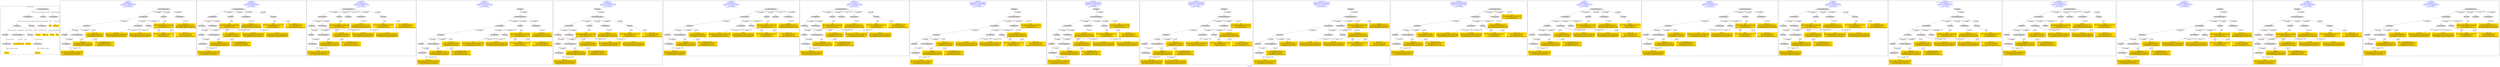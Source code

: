 digraph n0 {
fontcolor="blue"
remincross="true"
label="s01-cb.csv"
subgraph cluster_0 {
label="1-correct model"
n2[style="filled",color="white",fillcolor="lightgray",label="E12_Production1"];
n3[style="filled",color="white",fillcolor="lightgray",label="E21_Person1"];
n4[style="filled",color="white",fillcolor="lightgray",label="E55_Type1"];
n5[style="filled",color="white",fillcolor="lightgray",label="E52_Time-Span3"];
n6[style="filled",color="white",fillcolor="lightgray",label="E69_Death1"];
n7[style="filled",color="white",fillcolor="lightgray",label="E82_Actor_Appellation1"];
n8[style="filled",color="white",fillcolor="lightgray",label="E67_Birth1"];
n9[shape="plaintext",style="filled",fillcolor="gold",label="Actor_URI"];
n10[style="filled",color="white",fillcolor="lightgray",label="E22_Man-Made_Object1"];
n11[style="filled",color="white",fillcolor="lightgray",label="E35_Title1"];
n12[style="filled",color="white",fillcolor="lightgray",label="E54_Dimension1"];
n13[shape="plaintext",style="filled",fillcolor="gold",label="Title"];
n14[style="filled",color="white",fillcolor="lightgray",label="E52_Time-Span1"];
n15[shape="plaintext",style="filled",fillcolor="gold",label="Begin Date"];
n16[style="filled",color="white",fillcolor="lightgray",label="E52_Time-Span2"];
n17[shape="plaintext",style="filled",fillcolor="gold",label="End Date"];
n18[shape="plaintext",style="filled",fillcolor="gold",label="Dated"];
n19[shape="plaintext",style="filled",fillcolor="gold",label="Dimensions"];
n20[shape="plaintext",style="filled",fillcolor="gold",label="Medium_URI"];
n21[shape="plaintext",style="filled",fillcolor="gold",label="Medium"];
n22[shape="plaintext",style="filled",fillcolor="gold",label="Artist_Appellation_URI"];
n23[shape="plaintext",style="filled",fillcolor="gold",label="Attribution"];
}
subgraph cluster_1 {
label="candidate 0\nlink coherence:1.0\nnode coherence:1.0\nconfidence:0.459939441493938\nmapping score:0.5366464804979793\ncost:18.99948\n-precision:0.84-recall:0.76"
n25[style="filled",color="white",fillcolor="lightgray",label="E12_Production1"];
n26[style="filled",color="white",fillcolor="lightgray",label="E21_Person1"];
n27[style="filled",color="white",fillcolor="lightgray",label="E52_Time-Span2"];
n28[style="filled",color="white",fillcolor="lightgray",label="E55_Type1"];
n29[style="filled",color="white",fillcolor="lightgray",label="E67_Birth1"];
n30[style="filled",color="white",fillcolor="lightgray",label="E82_Actor_Appellation1"];
n31[style="filled",color="white",fillcolor="lightgray",label="E22_Man-Made_Object1"];
n32[style="filled",color="white",fillcolor="lightgray",label="E35_Title1"];
n33[style="filled",color="white",fillcolor="lightgray",label="E54_Dimension1"];
n34[style="filled",color="white",fillcolor="lightgray",label="E52_Time-Span1"];
n35[shape="plaintext",style="filled",fillcolor="gold",label="Attribution\n[E82_Actor_Appellation,label,0.369]\n[E22_Man-Made_Object,P3_has_note,0.249]\n[E73_Information_Object,P3_has_note,0.227]\n[E22_Man-Made_Object,classLink,0.155]"];
n36[shape="plaintext",style="filled",fillcolor="gold",label="Dimensions\n[E54_Dimension,P3_has_note,0.719]\n[E22_Man-Made_Object,classLink,0.114]\n[E22_Man-Made_Object,P3_has_note,0.091]\n[E73_Information_Object,P3_has_note,0.076]"];
n37[shape="plaintext",style="filled",fillcolor="gold",label="Begin Date\n[E52_Time-Span,P82_at_some_time_within,0.427]\n[E52_Time-Span,P82a_begin_of_the_begin,0.312]\n[E52_Time-Span,P82b_end_of_the_end,0.174]\n[E33_Linguistic_Object,P3_has_note,0.087]"];
n38[shape="plaintext",style="filled",fillcolor="gold",label="End Date\n[E52_Time-Span,P82b_end_of_the_end,0.497]\n[E52_Time-Span,P82_at_some_time_within,0.334]\n[E52_Time-Span,P82a_begin_of_the_begin,0.096]\n[E33_Linguistic_Object,P3_has_note,0.073]"];
n39[shape="plaintext",style="filled",fillcolor="gold",label="Dated\n[E52_Time-Span,P82_at_some_time_within,0.453]\n[E52_Time-Span,P82a_begin_of_the_begin,0.215]\n[E12_Production,P3_has_note,0.193]\n[E52_Time-Span,P82b_end_of_the_end,0.139]"];
n40[shape="plaintext",style="filled",fillcolor="gold",label="Artist_Appellation_URI\n[E82_Actor_Appellation,classLink,0.901]\n[E21_Person,classLink,0.075]\n[E30_Right,P3_has_note,0.016]\n[E22_Man-Made_Object,P3_has_note,0.009]"];
n41[shape="plaintext",style="filled",fillcolor="gold",label="Medium\n[E29_Design_or_Procedure,P3_has_note,0.317]\n[E57_Material,label,0.275]\n[E55_Type,label,0.233]\n[E57_Material,classLink,0.174]"];
n42[shape="plaintext",style="filled",fillcolor="gold",label="Medium_URI\n[E57_Material,classLink,0.403]\n[E55_Type,classLink,0.385]\n[E74_Group,classLink,0.212]\n[E29_Design_or_Procedure,P3_has_note,0.0]"];
n43[shape="plaintext",style="filled",fillcolor="gold",label="Title\n[E22_Man-Made_Object,P3_has_note,0.297]\n[E73_Information_Object,P3_has_note,0.265]\n[E35_Title,label,0.224]\n[E33_Linguistic_Object,P3_has_note,0.214]"];
n44[shape="plaintext",style="filled",fillcolor="gold",label="Actor_URI\n[E21_Person,classLink,0.506]\n[E82_Actor_Appellation,classLink,0.355]\n[E30_Right,P3_has_note,0.105]\n[E8_Acquisition,P3_has_note,0.034]"];
}
subgraph cluster_2 {
label="candidate 1\nlink coherence:1.0\nnode coherence:1.0\nconfidence:0.459939441493938\nmapping score:0.5366464804979793\ncost:18.99951\n-precision:0.79-recall:0.71"
n46[style="filled",color="white",fillcolor="lightgray",label="E12_Production1"];
n47[style="filled",color="white",fillcolor="lightgray",label="E21_Person1"];
n48[style="filled",color="white",fillcolor="lightgray",label="E52_Time-Span2"];
n49[style="filled",color="white",fillcolor="lightgray",label="E67_Birth1"];
n50[style="filled",color="white",fillcolor="lightgray",label="E82_Actor_Appellation1"];
n51[style="filled",color="white",fillcolor="lightgray",label="E22_Man-Made_Object1"];
n52[style="filled",color="white",fillcolor="lightgray",label="E35_Title1"];
n53[style="filled",color="white",fillcolor="lightgray",label="E54_Dimension1"];
n54[style="filled",color="white",fillcolor="lightgray",label="E55_Type2"];
n55[style="filled",color="white",fillcolor="lightgray",label="E52_Time-Span1"];
n56[shape="plaintext",style="filled",fillcolor="gold",label="Medium\n[E29_Design_or_Procedure,P3_has_note,0.317]\n[E57_Material,label,0.275]\n[E55_Type,label,0.233]\n[E57_Material,classLink,0.174]"];
n57[shape="plaintext",style="filled",fillcolor="gold",label="Attribution\n[E82_Actor_Appellation,label,0.369]\n[E22_Man-Made_Object,P3_has_note,0.249]\n[E73_Information_Object,P3_has_note,0.227]\n[E22_Man-Made_Object,classLink,0.155]"];
n58[shape="plaintext",style="filled",fillcolor="gold",label="Dimensions\n[E54_Dimension,P3_has_note,0.719]\n[E22_Man-Made_Object,classLink,0.114]\n[E22_Man-Made_Object,P3_has_note,0.091]\n[E73_Information_Object,P3_has_note,0.076]"];
n59[shape="plaintext",style="filled",fillcolor="gold",label="Begin Date\n[E52_Time-Span,P82_at_some_time_within,0.427]\n[E52_Time-Span,P82a_begin_of_the_begin,0.312]\n[E52_Time-Span,P82b_end_of_the_end,0.174]\n[E33_Linguistic_Object,P3_has_note,0.087]"];
n60[shape="plaintext",style="filled",fillcolor="gold",label="End Date\n[E52_Time-Span,P82b_end_of_the_end,0.497]\n[E52_Time-Span,P82_at_some_time_within,0.334]\n[E52_Time-Span,P82a_begin_of_the_begin,0.096]\n[E33_Linguistic_Object,P3_has_note,0.073]"];
n61[shape="plaintext",style="filled",fillcolor="gold",label="Dated\n[E52_Time-Span,P82_at_some_time_within,0.453]\n[E52_Time-Span,P82a_begin_of_the_begin,0.215]\n[E12_Production,P3_has_note,0.193]\n[E52_Time-Span,P82b_end_of_the_end,0.139]"];
n62[shape="plaintext",style="filled",fillcolor="gold",label="Artist_Appellation_URI\n[E82_Actor_Appellation,classLink,0.901]\n[E21_Person,classLink,0.075]\n[E30_Right,P3_has_note,0.016]\n[E22_Man-Made_Object,P3_has_note,0.009]"];
n63[shape="plaintext",style="filled",fillcolor="gold",label="Medium_URI\n[E57_Material,classLink,0.403]\n[E55_Type,classLink,0.385]\n[E74_Group,classLink,0.212]\n[E29_Design_or_Procedure,P3_has_note,0.0]"];
n64[shape="plaintext",style="filled",fillcolor="gold",label="Title\n[E22_Man-Made_Object,P3_has_note,0.297]\n[E73_Information_Object,P3_has_note,0.265]\n[E35_Title,label,0.224]\n[E33_Linguistic_Object,P3_has_note,0.214]"];
n65[shape="plaintext",style="filled",fillcolor="gold",label="Actor_URI\n[E21_Person,classLink,0.506]\n[E82_Actor_Appellation,classLink,0.355]\n[E30_Right,P3_has_note,0.105]\n[E8_Acquisition,P3_has_note,0.034]"];
}
subgraph cluster_3 {
label="candidate 10\nlink coherence:0.95\nnode coherence:1.0\nconfidence:0.459939441493938\nmapping score:0.5366464804979793\ncost:19.99951\n-precision:0.75-recall:0.71"
n67[style="filled",color="white",fillcolor="lightgray",label="E12_Production1"];
n68[style="filled",color="white",fillcolor="lightgray",label="E21_Person1"];
n69[style="filled",color="white",fillcolor="lightgray",label="E52_Time-Span2"];
n70[style="filled",color="white",fillcolor="lightgray",label="E67_Birth1"];
n71[style="filled",color="white",fillcolor="lightgray",label="E82_Actor_Appellation1"];
n72[style="filled",color="white",fillcolor="lightgray",label="E22_Man-Made_Object1"];
n73[style="filled",color="white",fillcolor="lightgray",label="E35_Title1"];
n74[style="filled",color="white",fillcolor="lightgray",label="E38_Image1"];
n75[style="filled",color="white",fillcolor="lightgray",label="E54_Dimension1"];
n76[style="filled",color="white",fillcolor="lightgray",label="E55_Type2"];
n77[style="filled",color="white",fillcolor="lightgray",label="E52_Time-Span1"];
n78[shape="plaintext",style="filled",fillcolor="gold",label="Medium\n[E29_Design_or_Procedure,P3_has_note,0.317]\n[E57_Material,label,0.275]\n[E55_Type,label,0.233]\n[E57_Material,classLink,0.174]"];
n79[shape="plaintext",style="filled",fillcolor="gold",label="Attribution\n[E82_Actor_Appellation,label,0.369]\n[E22_Man-Made_Object,P3_has_note,0.249]\n[E73_Information_Object,P3_has_note,0.227]\n[E22_Man-Made_Object,classLink,0.155]"];
n80[shape="plaintext",style="filled",fillcolor="gold",label="Dimensions\n[E54_Dimension,P3_has_note,0.719]\n[E22_Man-Made_Object,classLink,0.114]\n[E22_Man-Made_Object,P3_has_note,0.091]\n[E73_Information_Object,P3_has_note,0.076]"];
n81[shape="plaintext",style="filled",fillcolor="gold",label="Begin Date\n[E52_Time-Span,P82_at_some_time_within,0.427]\n[E52_Time-Span,P82a_begin_of_the_begin,0.312]\n[E52_Time-Span,P82b_end_of_the_end,0.174]\n[E33_Linguistic_Object,P3_has_note,0.087]"];
n82[shape="plaintext",style="filled",fillcolor="gold",label="End Date\n[E52_Time-Span,P82b_end_of_the_end,0.497]\n[E52_Time-Span,P82_at_some_time_within,0.334]\n[E52_Time-Span,P82a_begin_of_the_begin,0.096]\n[E33_Linguistic_Object,P3_has_note,0.073]"];
n83[shape="plaintext",style="filled",fillcolor="gold",label="Dated\n[E52_Time-Span,P82_at_some_time_within,0.453]\n[E52_Time-Span,P82a_begin_of_the_begin,0.215]\n[E12_Production,P3_has_note,0.193]\n[E52_Time-Span,P82b_end_of_the_end,0.139]"];
n84[shape="plaintext",style="filled",fillcolor="gold",label="Artist_Appellation_URI\n[E82_Actor_Appellation,classLink,0.901]\n[E21_Person,classLink,0.075]\n[E30_Right,P3_has_note,0.016]\n[E22_Man-Made_Object,P3_has_note,0.009]"];
n85[shape="plaintext",style="filled",fillcolor="gold",label="Medium_URI\n[E57_Material,classLink,0.403]\n[E55_Type,classLink,0.385]\n[E74_Group,classLink,0.212]\n[E29_Design_or_Procedure,P3_has_note,0.0]"];
n86[shape="plaintext",style="filled",fillcolor="gold",label="Title\n[E22_Man-Made_Object,P3_has_note,0.297]\n[E73_Information_Object,P3_has_note,0.265]\n[E35_Title,label,0.224]\n[E33_Linguistic_Object,P3_has_note,0.214]"];
n87[shape="plaintext",style="filled",fillcolor="gold",label="Actor_URI\n[E21_Person,classLink,0.506]\n[E82_Actor_Appellation,classLink,0.355]\n[E30_Right,P3_has_note,0.105]\n[E8_Acquisition,P3_has_note,0.034]"];
}
subgraph cluster_4 {
label="candidate 11\nlink coherence:0.95\nnode coherence:1.0\nconfidence:0.44763974937854556\nmapping score:0.5325465831261819\ncost:19.99943\n-precision:0.85-recall:0.81"
n89[style="filled",color="white",fillcolor="lightgray",label="E12_Production1"];
n90[style="filled",color="white",fillcolor="lightgray",label="E21_Person1"];
n91[style="filled",color="white",fillcolor="lightgray",label="E52_Time-Span2"];
n92[style="filled",color="white",fillcolor="lightgray",label="E55_Type1"];
n93[style="filled",color="white",fillcolor="lightgray",label="E67_Birth1"];
n94[style="filled",color="white",fillcolor="lightgray",label="E82_Actor_Appellation1"];
n95[style="filled",color="white",fillcolor="lightgray",label="E22_Man-Made_Object1"];
n96[style="filled",color="white",fillcolor="lightgray",label="E35_Title1"];
n97[style="filled",color="white",fillcolor="lightgray",label="E54_Dimension1"];
n98[style="filled",color="white",fillcolor="lightgray",label="E38_Image1"];
n99[style="filled",color="white",fillcolor="lightgray",label="E52_Time-Span1"];
n100[shape="plaintext",style="filled",fillcolor="gold",label="Attribution\n[E82_Actor_Appellation,label,0.369]\n[E22_Man-Made_Object,P3_has_note,0.249]\n[E73_Information_Object,P3_has_note,0.227]\n[E22_Man-Made_Object,classLink,0.155]"];
n101[shape="plaintext",style="filled",fillcolor="gold",label="Dimensions\n[E54_Dimension,P3_has_note,0.719]\n[E22_Man-Made_Object,classLink,0.114]\n[E22_Man-Made_Object,P3_has_note,0.091]\n[E73_Information_Object,P3_has_note,0.076]"];
n102[shape="plaintext",style="filled",fillcolor="gold",label="Dated\n[E52_Time-Span,P82_at_some_time_within,0.453]\n[E52_Time-Span,P82a_begin_of_the_begin,0.215]\n[E12_Production,P3_has_note,0.193]\n[E52_Time-Span,P82b_end_of_the_end,0.139]"];
n103[shape="plaintext",style="filled",fillcolor="gold",label="End Date\n[E52_Time-Span,P82b_end_of_the_end,0.497]\n[E52_Time-Span,P82_at_some_time_within,0.334]\n[E52_Time-Span,P82a_begin_of_the_begin,0.096]\n[E33_Linguistic_Object,P3_has_note,0.073]"];
n104[shape="plaintext",style="filled",fillcolor="gold",label="Begin Date\n[E52_Time-Span,P82_at_some_time_within,0.427]\n[E52_Time-Span,P82a_begin_of_the_begin,0.312]\n[E52_Time-Span,P82b_end_of_the_end,0.174]\n[E33_Linguistic_Object,P3_has_note,0.087]"];
n105[shape="plaintext",style="filled",fillcolor="gold",label="Artist_Appellation_URI\n[E82_Actor_Appellation,classLink,0.901]\n[E21_Person,classLink,0.075]\n[E30_Right,P3_has_note,0.016]\n[E22_Man-Made_Object,P3_has_note,0.009]"];
n106[shape="plaintext",style="filled",fillcolor="gold",label="Medium\n[E29_Design_or_Procedure,P3_has_note,0.317]\n[E57_Material,label,0.275]\n[E55_Type,label,0.233]\n[E57_Material,classLink,0.174]"];
n107[shape="plaintext",style="filled",fillcolor="gold",label="Medium_URI\n[E57_Material,classLink,0.403]\n[E55_Type,classLink,0.385]\n[E74_Group,classLink,0.212]\n[E29_Design_or_Procedure,P3_has_note,0.0]"];
n108[shape="plaintext",style="filled",fillcolor="gold",label="Title\n[E22_Man-Made_Object,P3_has_note,0.297]\n[E73_Information_Object,P3_has_note,0.265]\n[E35_Title,label,0.224]\n[E33_Linguistic_Object,P3_has_note,0.214]"];
n109[shape="plaintext",style="filled",fillcolor="gold",label="Actor_URI\n[E21_Person,classLink,0.506]\n[E82_Actor_Appellation,classLink,0.355]\n[E30_Right,P3_has_note,0.105]\n[E8_Acquisition,P3_has_note,0.034]"];
}
subgraph cluster_5 {
label="candidate 12\nlink coherence:0.95\nnode coherence:1.0\nconfidence:0.44763974937854556\nmapping score:0.5325465831261819\ncost:19.99946\n-precision:0.8-recall:0.76"
n111[style="filled",color="white",fillcolor="lightgray",label="E12_Production1"];
n112[style="filled",color="white",fillcolor="lightgray",label="E21_Person1"];
n113[style="filled",color="white",fillcolor="lightgray",label="E52_Time-Span2"];
n114[style="filled",color="white",fillcolor="lightgray",label="E67_Birth1"];
n115[style="filled",color="white",fillcolor="lightgray",label="E82_Actor_Appellation1"];
n116[style="filled",color="white",fillcolor="lightgray",label="E22_Man-Made_Object1"];
n117[style="filled",color="white",fillcolor="lightgray",label="E35_Title1"];
n118[style="filled",color="white",fillcolor="lightgray",label="E54_Dimension1"];
n119[style="filled",color="white",fillcolor="lightgray",label="E55_Type2"];
n120[style="filled",color="white",fillcolor="lightgray",label="E38_Image1"];
n121[style="filled",color="white",fillcolor="lightgray",label="E52_Time-Span1"];
n122[shape="plaintext",style="filled",fillcolor="gold",label="Medium\n[E29_Design_or_Procedure,P3_has_note,0.317]\n[E57_Material,label,0.275]\n[E55_Type,label,0.233]\n[E57_Material,classLink,0.174]"];
n123[shape="plaintext",style="filled",fillcolor="gold",label="Attribution\n[E82_Actor_Appellation,label,0.369]\n[E22_Man-Made_Object,P3_has_note,0.249]\n[E73_Information_Object,P3_has_note,0.227]\n[E22_Man-Made_Object,classLink,0.155]"];
n124[shape="plaintext",style="filled",fillcolor="gold",label="Dimensions\n[E54_Dimension,P3_has_note,0.719]\n[E22_Man-Made_Object,classLink,0.114]\n[E22_Man-Made_Object,P3_has_note,0.091]\n[E73_Information_Object,P3_has_note,0.076]"];
n125[shape="plaintext",style="filled",fillcolor="gold",label="Dated\n[E52_Time-Span,P82_at_some_time_within,0.453]\n[E52_Time-Span,P82a_begin_of_the_begin,0.215]\n[E12_Production,P3_has_note,0.193]\n[E52_Time-Span,P82b_end_of_the_end,0.139]"];
n126[shape="plaintext",style="filled",fillcolor="gold",label="End Date\n[E52_Time-Span,P82b_end_of_the_end,0.497]\n[E52_Time-Span,P82_at_some_time_within,0.334]\n[E52_Time-Span,P82a_begin_of_the_begin,0.096]\n[E33_Linguistic_Object,P3_has_note,0.073]"];
n127[shape="plaintext",style="filled",fillcolor="gold",label="Begin Date\n[E52_Time-Span,P82_at_some_time_within,0.427]\n[E52_Time-Span,P82a_begin_of_the_begin,0.312]\n[E52_Time-Span,P82b_end_of_the_end,0.174]\n[E33_Linguistic_Object,P3_has_note,0.087]"];
n128[shape="plaintext",style="filled",fillcolor="gold",label="Artist_Appellation_URI\n[E82_Actor_Appellation,classLink,0.901]\n[E21_Person,classLink,0.075]\n[E30_Right,P3_has_note,0.016]\n[E22_Man-Made_Object,P3_has_note,0.009]"];
n129[shape="plaintext",style="filled",fillcolor="gold",label="Medium_URI\n[E57_Material,classLink,0.403]\n[E55_Type,classLink,0.385]\n[E74_Group,classLink,0.212]\n[E29_Design_or_Procedure,P3_has_note,0.0]"];
n130[shape="plaintext",style="filled",fillcolor="gold",label="Title\n[E22_Man-Made_Object,P3_has_note,0.297]\n[E73_Information_Object,P3_has_note,0.265]\n[E35_Title,label,0.224]\n[E33_Linguistic_Object,P3_has_note,0.214]"];
n131[shape="plaintext",style="filled",fillcolor="gold",label="Actor_URI\n[E21_Person,classLink,0.506]\n[E82_Actor_Appellation,classLink,0.355]\n[E30_Right,P3_has_note,0.105]\n[E8_Acquisition,P3_has_note,0.034]"];
}
subgraph cluster_6 {
label="candidate 13\nlink coherence:0.95\nnode coherence:1.0\nconfidence:0.44763974937854556\nmapping score:0.5325465831261819\ncost:19.99948\n-precision:0.85-recall:0.81"
n133[style="filled",color="white",fillcolor="lightgray",label="E12_Production1"];
n134[style="filled",color="white",fillcolor="lightgray",label="E21_Person1"];
n135[style="filled",color="white",fillcolor="lightgray",label="E52_Time-Span2"];
n136[style="filled",color="white",fillcolor="lightgray",label="E55_Type1"];
n137[style="filled",color="white",fillcolor="lightgray",label="E67_Birth1"];
n138[style="filled",color="white",fillcolor="lightgray",label="E82_Actor_Appellation1"];
n139[style="filled",color="white",fillcolor="lightgray",label="E22_Man-Made_Object1"];
n140[style="filled",color="white",fillcolor="lightgray",label="E35_Title1"];
n141[style="filled",color="white",fillcolor="lightgray",label="E38_Image1"];
n142[style="filled",color="white",fillcolor="lightgray",label="E54_Dimension1"];
n143[style="filled",color="white",fillcolor="lightgray",label="E52_Time-Span1"];
n144[shape="plaintext",style="filled",fillcolor="gold",label="Attribution\n[E82_Actor_Appellation,label,0.369]\n[E22_Man-Made_Object,P3_has_note,0.249]\n[E73_Information_Object,P3_has_note,0.227]\n[E22_Man-Made_Object,classLink,0.155]"];
n145[shape="plaintext",style="filled",fillcolor="gold",label="Dimensions\n[E54_Dimension,P3_has_note,0.719]\n[E22_Man-Made_Object,classLink,0.114]\n[E22_Man-Made_Object,P3_has_note,0.091]\n[E73_Information_Object,P3_has_note,0.076]"];
n146[shape="plaintext",style="filled",fillcolor="gold",label="Dated\n[E52_Time-Span,P82_at_some_time_within,0.453]\n[E52_Time-Span,P82a_begin_of_the_begin,0.215]\n[E12_Production,P3_has_note,0.193]\n[E52_Time-Span,P82b_end_of_the_end,0.139]"];
n147[shape="plaintext",style="filled",fillcolor="gold",label="End Date\n[E52_Time-Span,P82b_end_of_the_end,0.497]\n[E52_Time-Span,P82_at_some_time_within,0.334]\n[E52_Time-Span,P82a_begin_of_the_begin,0.096]\n[E33_Linguistic_Object,P3_has_note,0.073]"];
n148[shape="plaintext",style="filled",fillcolor="gold",label="Begin Date\n[E52_Time-Span,P82_at_some_time_within,0.427]\n[E52_Time-Span,P82a_begin_of_the_begin,0.312]\n[E52_Time-Span,P82b_end_of_the_end,0.174]\n[E33_Linguistic_Object,P3_has_note,0.087]"];
n149[shape="plaintext",style="filled",fillcolor="gold",label="Artist_Appellation_URI\n[E82_Actor_Appellation,classLink,0.901]\n[E21_Person,classLink,0.075]\n[E30_Right,P3_has_note,0.016]\n[E22_Man-Made_Object,P3_has_note,0.009]"];
n150[shape="plaintext",style="filled",fillcolor="gold",label="Medium\n[E29_Design_or_Procedure,P3_has_note,0.317]\n[E57_Material,label,0.275]\n[E55_Type,label,0.233]\n[E57_Material,classLink,0.174]"];
n151[shape="plaintext",style="filled",fillcolor="gold",label="Medium_URI\n[E57_Material,classLink,0.403]\n[E55_Type,classLink,0.385]\n[E74_Group,classLink,0.212]\n[E29_Design_or_Procedure,P3_has_note,0.0]"];
n152[shape="plaintext",style="filled",fillcolor="gold",label="Title\n[E22_Man-Made_Object,P3_has_note,0.297]\n[E73_Information_Object,P3_has_note,0.265]\n[E35_Title,label,0.224]\n[E33_Linguistic_Object,P3_has_note,0.214]"];
n153[shape="plaintext",style="filled",fillcolor="gold",label="Actor_URI\n[E21_Person,classLink,0.506]\n[E82_Actor_Appellation,classLink,0.355]\n[E30_Right,P3_has_note,0.105]\n[E8_Acquisition,P3_has_note,0.034]"];
}
subgraph cluster_7 {
label="candidate 14\nlink coherence:0.95\nnode coherence:1.0\nconfidence:0.44763974937854556\nmapping score:0.5325465831261819\ncost:19.99951\n-precision:0.8-recall:0.76"
n155[style="filled",color="white",fillcolor="lightgray",label="E12_Production1"];
n156[style="filled",color="white",fillcolor="lightgray",label="E21_Person1"];
n157[style="filled",color="white",fillcolor="lightgray",label="E52_Time-Span2"];
n158[style="filled",color="white",fillcolor="lightgray",label="E67_Birth1"];
n159[style="filled",color="white",fillcolor="lightgray",label="E82_Actor_Appellation1"];
n160[style="filled",color="white",fillcolor="lightgray",label="E22_Man-Made_Object1"];
n161[style="filled",color="white",fillcolor="lightgray",label="E35_Title1"];
n162[style="filled",color="white",fillcolor="lightgray",label="E38_Image1"];
n163[style="filled",color="white",fillcolor="lightgray",label="E54_Dimension1"];
n164[style="filled",color="white",fillcolor="lightgray",label="E55_Type2"];
n165[style="filled",color="white",fillcolor="lightgray",label="E52_Time-Span1"];
n166[shape="plaintext",style="filled",fillcolor="gold",label="Medium\n[E29_Design_or_Procedure,P3_has_note,0.317]\n[E57_Material,label,0.275]\n[E55_Type,label,0.233]\n[E57_Material,classLink,0.174]"];
n167[shape="plaintext",style="filled",fillcolor="gold",label="Attribution\n[E82_Actor_Appellation,label,0.369]\n[E22_Man-Made_Object,P3_has_note,0.249]\n[E73_Information_Object,P3_has_note,0.227]\n[E22_Man-Made_Object,classLink,0.155]"];
n168[shape="plaintext",style="filled",fillcolor="gold",label="Dimensions\n[E54_Dimension,P3_has_note,0.719]\n[E22_Man-Made_Object,classLink,0.114]\n[E22_Man-Made_Object,P3_has_note,0.091]\n[E73_Information_Object,P3_has_note,0.076]"];
n169[shape="plaintext",style="filled",fillcolor="gold",label="Dated\n[E52_Time-Span,P82_at_some_time_within,0.453]\n[E52_Time-Span,P82a_begin_of_the_begin,0.215]\n[E12_Production,P3_has_note,0.193]\n[E52_Time-Span,P82b_end_of_the_end,0.139]"];
n170[shape="plaintext",style="filled",fillcolor="gold",label="End Date\n[E52_Time-Span,P82b_end_of_the_end,0.497]\n[E52_Time-Span,P82_at_some_time_within,0.334]\n[E52_Time-Span,P82a_begin_of_the_begin,0.096]\n[E33_Linguistic_Object,P3_has_note,0.073]"];
n171[shape="plaintext",style="filled",fillcolor="gold",label="Begin Date\n[E52_Time-Span,P82_at_some_time_within,0.427]\n[E52_Time-Span,P82a_begin_of_the_begin,0.312]\n[E52_Time-Span,P82b_end_of_the_end,0.174]\n[E33_Linguistic_Object,P3_has_note,0.087]"];
n172[shape="plaintext",style="filled",fillcolor="gold",label="Artist_Appellation_URI\n[E82_Actor_Appellation,classLink,0.901]\n[E21_Person,classLink,0.075]\n[E30_Right,P3_has_note,0.016]\n[E22_Man-Made_Object,P3_has_note,0.009]"];
n173[shape="plaintext",style="filled",fillcolor="gold",label="Medium_URI\n[E57_Material,classLink,0.403]\n[E55_Type,classLink,0.385]\n[E74_Group,classLink,0.212]\n[E29_Design_or_Procedure,P3_has_note,0.0]"];
n174[shape="plaintext",style="filled",fillcolor="gold",label="Title\n[E22_Man-Made_Object,P3_has_note,0.297]\n[E73_Information_Object,P3_has_note,0.265]\n[E35_Title,label,0.224]\n[E33_Linguistic_Object,P3_has_note,0.214]"];
n175[shape="plaintext",style="filled",fillcolor="gold",label="Actor_URI\n[E21_Person,classLink,0.506]\n[E82_Actor_Appellation,classLink,0.355]\n[E30_Right,P3_has_note,0.105]\n[E8_Acquisition,P3_has_note,0.034]"];
}
subgraph cluster_8 {
label="candidate 15\nlink coherence:0.9473684210526315\nnode coherence:0.9411764705882353\nconfidence:0.47872998322496113\nmapping score:0.5233021512710655\ncost:18.99951\n-precision:0.74-recall:0.67"
n177[style="filled",color="white",fillcolor="lightgray",label="E12_Production1"];
n178[style="filled",color="white",fillcolor="lightgray",label="E21_Person1"];
n179[style="filled",color="white",fillcolor="lightgray",label="E52_Time-Span2"];
n180[style="filled",color="white",fillcolor="lightgray",label="E55_Type1"];
n181[style="filled",color="white",fillcolor="lightgray",label="E69_Death1"];
n182[style="filled",color="white",fillcolor="lightgray",label="E82_Actor_Appellation1"];
n183[style="filled",color="white",fillcolor="lightgray",label="E22_Man-Made_Object1"];
n184[style="filled",color="white",fillcolor="lightgray",label="E54_Dimension1"];
n185[style="filled",color="white",fillcolor="lightgray",label="E38_Image1"];
n186[style="filled",color="white",fillcolor="lightgray",label="E52_Time-Span4"];
n187[shape="plaintext",style="filled",fillcolor="gold",label="Attribution\n[E82_Actor_Appellation,label,0.369]\n[E22_Man-Made_Object,P3_has_note,0.249]\n[E73_Information_Object,P3_has_note,0.227]\n[E22_Man-Made_Object,classLink,0.155]"];
n188[shape="plaintext",style="filled",fillcolor="gold",label="Dimensions\n[E54_Dimension,P3_has_note,0.719]\n[E22_Man-Made_Object,classLink,0.114]\n[E22_Man-Made_Object,P3_has_note,0.091]\n[E73_Information_Object,P3_has_note,0.076]"];
n189[shape="plaintext",style="filled",fillcolor="gold",label="Dated\n[E52_Time-Span,P82_at_some_time_within,0.453]\n[E52_Time-Span,P82a_begin_of_the_begin,0.215]\n[E12_Production,P3_has_note,0.193]\n[E52_Time-Span,P82b_end_of_the_end,0.139]"];
n190[shape="plaintext",style="filled",fillcolor="gold",label="Title\n[E22_Man-Made_Object,P3_has_note,0.297]\n[E73_Information_Object,P3_has_note,0.265]\n[E35_Title,label,0.224]\n[E33_Linguistic_Object,P3_has_note,0.214]"];
n191[shape="plaintext",style="filled",fillcolor="gold",label="End Date\n[E52_Time-Span,P82b_end_of_the_end,0.497]\n[E52_Time-Span,P82_at_some_time_within,0.334]\n[E52_Time-Span,P82a_begin_of_the_begin,0.096]\n[E33_Linguistic_Object,P3_has_note,0.073]"];
n192[shape="plaintext",style="filled",fillcolor="gold",label="Artist_Appellation_URI\n[E82_Actor_Appellation,classLink,0.901]\n[E21_Person,classLink,0.075]\n[E30_Right,P3_has_note,0.016]\n[E22_Man-Made_Object,P3_has_note,0.009]"];
n193[shape="plaintext",style="filled",fillcolor="gold",label="Medium\n[E29_Design_or_Procedure,P3_has_note,0.317]\n[E57_Material,label,0.275]\n[E55_Type,label,0.233]\n[E57_Material,classLink,0.174]"];
n194[shape="plaintext",style="filled",fillcolor="gold",label="Medium_URI\n[E57_Material,classLink,0.403]\n[E55_Type,classLink,0.385]\n[E74_Group,classLink,0.212]\n[E29_Design_or_Procedure,P3_has_note,0.0]"];
n195[shape="plaintext",style="filled",fillcolor="gold",label="Actor_URI\n[E21_Person,classLink,0.506]\n[E82_Actor_Appellation,classLink,0.355]\n[E30_Right,P3_has_note,0.105]\n[E8_Acquisition,P3_has_note,0.034]"];
n196[shape="plaintext",style="filled",fillcolor="gold",label="Begin Date\n[E52_Time-Span,P82_at_some_time_within,0.427]\n[E52_Time-Span,P82a_begin_of_the_begin,0.312]\n[E52_Time-Span,P82b_end_of_the_end,0.174]\n[E33_Linguistic_Object,P3_has_note,0.087]"];
}
subgraph cluster_9 {
label="candidate 16\nlink coherence:0.9473684210526315\nnode coherence:0.9411764705882353\nconfidence:0.47872998322496113\nmapping score:0.5233021512710655\ncost:18.99954\n-precision:0.68-recall:0.62"
n198[style="filled",color="white",fillcolor="lightgray",label="E12_Production1"];
n199[style="filled",color="white",fillcolor="lightgray",label="E21_Person1"];
n200[style="filled",color="white",fillcolor="lightgray",label="E52_Time-Span2"];
n201[style="filled",color="white",fillcolor="lightgray",label="E69_Death1"];
n202[style="filled",color="white",fillcolor="lightgray",label="E82_Actor_Appellation1"];
n203[style="filled",color="white",fillcolor="lightgray",label="E22_Man-Made_Object1"];
n204[style="filled",color="white",fillcolor="lightgray",label="E54_Dimension1"];
n205[style="filled",color="white",fillcolor="lightgray",label="E55_Type2"];
n206[style="filled",color="white",fillcolor="lightgray",label="E38_Image1"];
n207[style="filled",color="white",fillcolor="lightgray",label="E52_Time-Span4"];
n208[shape="plaintext",style="filled",fillcolor="gold",label="Medium\n[E29_Design_or_Procedure,P3_has_note,0.317]\n[E57_Material,label,0.275]\n[E55_Type,label,0.233]\n[E57_Material,classLink,0.174]"];
n209[shape="plaintext",style="filled",fillcolor="gold",label="Attribution\n[E82_Actor_Appellation,label,0.369]\n[E22_Man-Made_Object,P3_has_note,0.249]\n[E73_Information_Object,P3_has_note,0.227]\n[E22_Man-Made_Object,classLink,0.155]"];
n210[shape="plaintext",style="filled",fillcolor="gold",label="Dimensions\n[E54_Dimension,P3_has_note,0.719]\n[E22_Man-Made_Object,classLink,0.114]\n[E22_Man-Made_Object,P3_has_note,0.091]\n[E73_Information_Object,P3_has_note,0.076]"];
n211[shape="plaintext",style="filled",fillcolor="gold",label="Dated\n[E52_Time-Span,P82_at_some_time_within,0.453]\n[E52_Time-Span,P82a_begin_of_the_begin,0.215]\n[E12_Production,P3_has_note,0.193]\n[E52_Time-Span,P82b_end_of_the_end,0.139]"];
n212[shape="plaintext",style="filled",fillcolor="gold",label="Title\n[E22_Man-Made_Object,P3_has_note,0.297]\n[E73_Information_Object,P3_has_note,0.265]\n[E35_Title,label,0.224]\n[E33_Linguistic_Object,P3_has_note,0.214]"];
n213[shape="plaintext",style="filled",fillcolor="gold",label="End Date\n[E52_Time-Span,P82b_end_of_the_end,0.497]\n[E52_Time-Span,P82_at_some_time_within,0.334]\n[E52_Time-Span,P82a_begin_of_the_begin,0.096]\n[E33_Linguistic_Object,P3_has_note,0.073]"];
n214[shape="plaintext",style="filled",fillcolor="gold",label="Artist_Appellation_URI\n[E82_Actor_Appellation,classLink,0.901]\n[E21_Person,classLink,0.075]\n[E30_Right,P3_has_note,0.016]\n[E22_Man-Made_Object,P3_has_note,0.009]"];
n215[shape="plaintext",style="filled",fillcolor="gold",label="Medium_URI\n[E57_Material,classLink,0.403]\n[E55_Type,classLink,0.385]\n[E74_Group,classLink,0.212]\n[E29_Design_or_Procedure,P3_has_note,0.0]"];
n216[shape="plaintext",style="filled",fillcolor="gold",label="Actor_URI\n[E21_Person,classLink,0.506]\n[E82_Actor_Appellation,classLink,0.355]\n[E30_Right,P3_has_note,0.105]\n[E8_Acquisition,P3_has_note,0.034]"];
n217[shape="plaintext",style="filled",fillcolor="gold",label="Begin Date\n[E52_Time-Span,P82_at_some_time_within,0.427]\n[E52_Time-Span,P82a_begin_of_the_begin,0.312]\n[E52_Time-Span,P82b_end_of_the_end,0.174]\n[E33_Linguistic_Object,P3_has_note,0.087]"];
}
subgraph cluster_10 {
label="candidate 17\nlink coherence:0.9473684210526315\nnode coherence:0.9411764705882353\nconfidence:0.47872998322496113\nmapping score:0.5233021512710655\ncost:117.99951\n-precision:0.79-recall:0.71"
n219[style="filled",color="white",fillcolor="lightgray",label="E12_Production1"];
n220[style="filled",color="white",fillcolor="lightgray",label="E21_Person1"];
n221[style="filled",color="white",fillcolor="lightgray",label="E52_Time-Span2"];
n222[style="filled",color="white",fillcolor="lightgray",label="E55_Type1"];
n223[style="filled",color="white",fillcolor="lightgray",label="E69_Death1"];
n224[style="filled",color="white",fillcolor="lightgray",label="E82_Actor_Appellation1"];
n225[style="filled",color="white",fillcolor="lightgray",label="E22_Man-Made_Object1"];
n226[style="filled",color="white",fillcolor="lightgray",label="E54_Dimension1"];
n227[style="filled",color="white",fillcolor="lightgray",label="E38_Image1"];
n228[style="filled",color="white",fillcolor="lightgray",label="E52_Time-Span4"];
n229[shape="plaintext",style="filled",fillcolor="gold",label="Attribution\n[E82_Actor_Appellation,label,0.369]\n[E22_Man-Made_Object,P3_has_note,0.249]\n[E73_Information_Object,P3_has_note,0.227]\n[E22_Man-Made_Object,classLink,0.155]"];
n230[shape="plaintext",style="filled",fillcolor="gold",label="Dimensions\n[E54_Dimension,P3_has_note,0.719]\n[E22_Man-Made_Object,classLink,0.114]\n[E22_Man-Made_Object,P3_has_note,0.091]\n[E73_Information_Object,P3_has_note,0.076]"];
n231[shape="plaintext",style="filled",fillcolor="gold",label="Begin Date\n[E52_Time-Span,P82_at_some_time_within,0.427]\n[E52_Time-Span,P82a_begin_of_the_begin,0.312]\n[E52_Time-Span,P82b_end_of_the_end,0.174]\n[E33_Linguistic_Object,P3_has_note,0.087]"];
n232[shape="plaintext",style="filled",fillcolor="gold",label="End Date\n[E52_Time-Span,P82b_end_of_the_end,0.497]\n[E52_Time-Span,P82_at_some_time_within,0.334]\n[E52_Time-Span,P82a_begin_of_the_begin,0.096]\n[E33_Linguistic_Object,P3_has_note,0.073]"];
n233[shape="plaintext",style="filled",fillcolor="gold",label="Title\n[E22_Man-Made_Object,P3_has_note,0.297]\n[E73_Information_Object,P3_has_note,0.265]\n[E35_Title,label,0.224]\n[E33_Linguistic_Object,P3_has_note,0.214]"];
n234[shape="plaintext",style="filled",fillcolor="gold",label="Artist_Appellation_URI\n[E82_Actor_Appellation,classLink,0.901]\n[E21_Person,classLink,0.075]\n[E30_Right,P3_has_note,0.016]\n[E22_Man-Made_Object,P3_has_note,0.009]"];
n235[shape="plaintext",style="filled",fillcolor="gold",label="Medium\n[E29_Design_or_Procedure,P3_has_note,0.317]\n[E57_Material,label,0.275]\n[E55_Type,label,0.233]\n[E57_Material,classLink,0.174]"];
n236[shape="plaintext",style="filled",fillcolor="gold",label="Medium_URI\n[E57_Material,classLink,0.403]\n[E55_Type,classLink,0.385]\n[E74_Group,classLink,0.212]\n[E29_Design_or_Procedure,P3_has_note,0.0]"];
n237[shape="plaintext",style="filled",fillcolor="gold",label="Actor_URI\n[E21_Person,classLink,0.506]\n[E82_Actor_Appellation,classLink,0.355]\n[E30_Right,P3_has_note,0.105]\n[E8_Acquisition,P3_has_note,0.034]"];
n238[shape="plaintext",style="filled",fillcolor="gold",label="Dated\n[E52_Time-Span,P82_at_some_time_within,0.453]\n[E52_Time-Span,P82a_begin_of_the_begin,0.215]\n[E12_Production,P3_has_note,0.193]\n[E52_Time-Span,P82b_end_of_the_end,0.139]"];
}
subgraph cluster_11 {
label="candidate 18\nlink coherence:0.9473684210526315\nnode coherence:0.9411764705882353\nconfidence:0.45734522979515574\nmapping score:0.516173900127797\ncost:18.99951\n-precision:0.68-recall:0.62"
n240[style="filled",color="white",fillcolor="lightgray",label="E12_Production1"];
n241[style="filled",color="white",fillcolor="lightgray",label="E21_Person1"];
n242[style="filled",color="white",fillcolor="lightgray",label="E52_Time-Span2"];
n243[style="filled",color="white",fillcolor="lightgray",label="E55_Type1"];
n244[style="filled",color="white",fillcolor="lightgray",label="E69_Death1"];
n245[style="filled",color="white",fillcolor="lightgray",label="E82_Actor_Appellation1"];
n246[style="filled",color="white",fillcolor="lightgray",label="E22_Man-Made_Object1"];
n247[style="filled",color="white",fillcolor="lightgray",label="E54_Dimension1"];
n248[style="filled",color="white",fillcolor="lightgray",label="E38_Image1"];
n249[style="filled",color="white",fillcolor="lightgray",label="E52_Time-Span4"];
n250[shape="plaintext",style="filled",fillcolor="gold",label="Dimensions\n[E54_Dimension,P3_has_note,0.719]\n[E22_Man-Made_Object,classLink,0.114]\n[E22_Man-Made_Object,P3_has_note,0.091]\n[E73_Information_Object,P3_has_note,0.076]"];
n251[shape="plaintext",style="filled",fillcolor="gold",label="Dated\n[E52_Time-Span,P82_at_some_time_within,0.453]\n[E52_Time-Span,P82a_begin_of_the_begin,0.215]\n[E12_Production,P3_has_note,0.193]\n[E52_Time-Span,P82b_end_of_the_end,0.139]"];
n252[shape="plaintext",style="filled",fillcolor="gold",label="Title\n[E22_Man-Made_Object,P3_has_note,0.297]\n[E73_Information_Object,P3_has_note,0.265]\n[E35_Title,label,0.224]\n[E33_Linguistic_Object,P3_has_note,0.214]"];
n253[shape="plaintext",style="filled",fillcolor="gold",label="End Date\n[E52_Time-Span,P82b_end_of_the_end,0.497]\n[E52_Time-Span,P82_at_some_time_within,0.334]\n[E52_Time-Span,P82a_begin_of_the_begin,0.096]\n[E33_Linguistic_Object,P3_has_note,0.073]"];
n254[shape="plaintext",style="filled",fillcolor="gold",label="Artist_Appellation_URI\n[E82_Actor_Appellation,classLink,0.901]\n[E21_Person,classLink,0.075]\n[E30_Right,P3_has_note,0.016]\n[E22_Man-Made_Object,P3_has_note,0.009]"];
n255[shape="plaintext",style="filled",fillcolor="gold",label="Medium\n[E29_Design_or_Procedure,P3_has_note,0.317]\n[E57_Material,label,0.275]\n[E55_Type,label,0.233]\n[E57_Material,classLink,0.174]"];
n256[shape="plaintext",style="filled",fillcolor="gold",label="Attribution\n[E82_Actor_Appellation,label,0.369]\n[E22_Man-Made_Object,P3_has_note,0.249]\n[E73_Information_Object,P3_has_note,0.227]\n[E22_Man-Made_Object,classLink,0.155]"];
n257[shape="plaintext",style="filled",fillcolor="gold",label="Medium_URI\n[E57_Material,classLink,0.403]\n[E55_Type,classLink,0.385]\n[E74_Group,classLink,0.212]\n[E29_Design_or_Procedure,P3_has_note,0.0]"];
n258[shape="plaintext",style="filled",fillcolor="gold",label="Actor_URI\n[E21_Person,classLink,0.506]\n[E82_Actor_Appellation,classLink,0.355]\n[E30_Right,P3_has_note,0.105]\n[E8_Acquisition,P3_has_note,0.034]"];
n259[shape="plaintext",style="filled",fillcolor="gold",label="Begin Date\n[E52_Time-Span,P82_at_some_time_within,0.427]\n[E52_Time-Span,P82a_begin_of_the_begin,0.312]\n[E52_Time-Span,P82b_end_of_the_end,0.174]\n[E33_Linguistic_Object,P3_has_note,0.087]"];
}
subgraph cluster_12 {
label="candidate 19\nlink coherence:0.9444444444444444\nnode coherence:0.9411764705882353\nconfidence:0.47872998322496113\nmapping score:0.5233021512710655\ncost:17.99956\n-precision:0.78-recall:0.67"
n261[style="filled",color="white",fillcolor="lightgray",label="E12_Production1"];
n262[style="filled",color="white",fillcolor="lightgray",label="E21_Person1"];
n263[style="filled",color="white",fillcolor="lightgray",label="E52_Time-Span2"];
n264[style="filled",color="white",fillcolor="lightgray",label="E55_Type1"];
n265[style="filled",color="white",fillcolor="lightgray",label="E69_Death1"];
n266[style="filled",color="white",fillcolor="lightgray",label="E82_Actor_Appellation1"];
n267[style="filled",color="white",fillcolor="lightgray",label="E22_Man-Made_Object1"];
n268[style="filled",color="white",fillcolor="lightgray",label="E54_Dimension1"];
n269[style="filled",color="white",fillcolor="lightgray",label="E52_Time-Span4"];
n270[shape="plaintext",style="filled",fillcolor="gold",label="Attribution\n[E82_Actor_Appellation,label,0.369]\n[E22_Man-Made_Object,P3_has_note,0.249]\n[E73_Information_Object,P3_has_note,0.227]\n[E22_Man-Made_Object,classLink,0.155]"];
n271[shape="plaintext",style="filled",fillcolor="gold",label="Dimensions\n[E54_Dimension,P3_has_note,0.719]\n[E22_Man-Made_Object,classLink,0.114]\n[E22_Man-Made_Object,P3_has_note,0.091]\n[E73_Information_Object,P3_has_note,0.076]"];
n272[shape="plaintext",style="filled",fillcolor="gold",label="Dated\n[E52_Time-Span,P82_at_some_time_within,0.453]\n[E52_Time-Span,P82a_begin_of_the_begin,0.215]\n[E12_Production,P3_has_note,0.193]\n[E52_Time-Span,P82b_end_of_the_end,0.139]"];
n273[shape="plaintext",style="filled",fillcolor="gold",label="Title\n[E22_Man-Made_Object,P3_has_note,0.297]\n[E73_Information_Object,P3_has_note,0.265]\n[E35_Title,label,0.224]\n[E33_Linguistic_Object,P3_has_note,0.214]"];
n274[shape="plaintext",style="filled",fillcolor="gold",label="End Date\n[E52_Time-Span,P82b_end_of_the_end,0.497]\n[E52_Time-Span,P82_at_some_time_within,0.334]\n[E52_Time-Span,P82a_begin_of_the_begin,0.096]\n[E33_Linguistic_Object,P3_has_note,0.073]"];
n275[shape="plaintext",style="filled",fillcolor="gold",label="Artist_Appellation_URI\n[E82_Actor_Appellation,classLink,0.901]\n[E21_Person,classLink,0.075]\n[E30_Right,P3_has_note,0.016]\n[E22_Man-Made_Object,P3_has_note,0.009]"];
n276[shape="plaintext",style="filled",fillcolor="gold",label="Medium\n[E29_Design_or_Procedure,P3_has_note,0.317]\n[E57_Material,label,0.275]\n[E55_Type,label,0.233]\n[E57_Material,classLink,0.174]"];
n277[shape="plaintext",style="filled",fillcolor="gold",label="Medium_URI\n[E57_Material,classLink,0.403]\n[E55_Type,classLink,0.385]\n[E74_Group,classLink,0.212]\n[E29_Design_or_Procedure,P3_has_note,0.0]"];
n278[shape="plaintext",style="filled",fillcolor="gold",label="Actor_URI\n[E21_Person,classLink,0.506]\n[E82_Actor_Appellation,classLink,0.355]\n[E30_Right,P3_has_note,0.105]\n[E8_Acquisition,P3_has_note,0.034]"];
n279[shape="plaintext",style="filled",fillcolor="gold",label="Begin Date\n[E52_Time-Span,P82_at_some_time_within,0.427]\n[E52_Time-Span,P82a_begin_of_the_begin,0.312]\n[E52_Time-Span,P82b_end_of_the_end,0.174]\n[E33_Linguistic_Object,P3_has_note,0.087]"];
}
subgraph cluster_13 {
label="candidate 2\nlink coherence:1.0\nnode coherence:1.0\nconfidence:0.459939441493938\nmapping score:0.5199798138313126\ncost:19.99946\n-precision:0.75-recall:0.71"
n281[style="filled",color="white",fillcolor="lightgray",label="E12_Production1"];
n282[style="filled",color="white",fillcolor="lightgray",label="E21_Person1"];
n283[style="filled",color="white",fillcolor="lightgray",label="E52_Time-Span2"];
n284[style="filled",color="white",fillcolor="lightgray",label="E55_Type1"];
n285[style="filled",color="white",fillcolor="lightgray",label="E67_Birth1"];
n286[style="filled",color="white",fillcolor="lightgray",label="E82_Actor_Appellation1"];
n287[style="filled",color="white",fillcolor="lightgray",label="E22_Man-Made_Object1"];
n288[style="filled",color="white",fillcolor="lightgray",label="E35_Title1"];
n289[style="filled",color="white",fillcolor="lightgray",label="E54_Dimension1"];
n290[style="filled",color="white",fillcolor="lightgray",label="E55_Type2"];
n291[style="filled",color="white",fillcolor="lightgray",label="E52_Time-Span1"];
n292[shape="plaintext",style="filled",fillcolor="gold",label="Medium\n[E29_Design_or_Procedure,P3_has_note,0.317]\n[E57_Material,label,0.275]\n[E55_Type,label,0.233]\n[E57_Material,classLink,0.174]"];
n293[shape="plaintext",style="filled",fillcolor="gold",label="Attribution\n[E82_Actor_Appellation,label,0.369]\n[E22_Man-Made_Object,P3_has_note,0.249]\n[E73_Information_Object,P3_has_note,0.227]\n[E22_Man-Made_Object,classLink,0.155]"];
n294[shape="plaintext",style="filled",fillcolor="gold",label="Dimensions\n[E54_Dimension,P3_has_note,0.719]\n[E22_Man-Made_Object,classLink,0.114]\n[E22_Man-Made_Object,P3_has_note,0.091]\n[E73_Information_Object,P3_has_note,0.076]"];
n295[shape="plaintext",style="filled",fillcolor="gold",label="Begin Date\n[E52_Time-Span,P82_at_some_time_within,0.427]\n[E52_Time-Span,P82a_begin_of_the_begin,0.312]\n[E52_Time-Span,P82b_end_of_the_end,0.174]\n[E33_Linguistic_Object,P3_has_note,0.087]"];
n296[shape="plaintext",style="filled",fillcolor="gold",label="End Date\n[E52_Time-Span,P82b_end_of_the_end,0.497]\n[E52_Time-Span,P82_at_some_time_within,0.334]\n[E52_Time-Span,P82a_begin_of_the_begin,0.096]\n[E33_Linguistic_Object,P3_has_note,0.073]"];
n297[shape="plaintext",style="filled",fillcolor="gold",label="Dated\n[E52_Time-Span,P82_at_some_time_within,0.453]\n[E52_Time-Span,P82a_begin_of_the_begin,0.215]\n[E12_Production,P3_has_note,0.193]\n[E52_Time-Span,P82b_end_of_the_end,0.139]"];
n298[shape="plaintext",style="filled",fillcolor="gold",label="Artist_Appellation_URI\n[E82_Actor_Appellation,classLink,0.901]\n[E21_Person,classLink,0.075]\n[E30_Right,P3_has_note,0.016]\n[E22_Man-Made_Object,P3_has_note,0.009]"];
n299[shape="plaintext",style="filled",fillcolor="gold",label="Medium_URI\n[E57_Material,classLink,0.403]\n[E55_Type,classLink,0.385]\n[E74_Group,classLink,0.212]\n[E29_Design_or_Procedure,P3_has_note,0.0]"];
n300[shape="plaintext",style="filled",fillcolor="gold",label="Title\n[E22_Man-Made_Object,P3_has_note,0.297]\n[E73_Information_Object,P3_has_note,0.265]\n[E35_Title,label,0.224]\n[E33_Linguistic_Object,P3_has_note,0.214]"];
n301[shape="plaintext",style="filled",fillcolor="gold",label="Actor_URI\n[E21_Person,classLink,0.506]\n[E82_Actor_Appellation,classLink,0.355]\n[E30_Right,P3_has_note,0.105]\n[E8_Acquisition,P3_has_note,0.034]"];
}
subgraph cluster_14 {
label="candidate 3\nlink coherence:1.0\nnode coherence:1.0\nconfidence:0.44763974937854556\nmapping score:0.5325465831261819\ncost:18.99948\n-precision:0.89-recall:0.81"
n303[style="filled",color="white",fillcolor="lightgray",label="E12_Production1"];
n304[style="filled",color="white",fillcolor="lightgray",label="E21_Person1"];
n305[style="filled",color="white",fillcolor="lightgray",label="E52_Time-Span2"];
n306[style="filled",color="white",fillcolor="lightgray",label="E55_Type1"];
n307[style="filled",color="white",fillcolor="lightgray",label="E67_Birth1"];
n308[style="filled",color="white",fillcolor="lightgray",label="E82_Actor_Appellation1"];
n309[style="filled",color="white",fillcolor="lightgray",label="E22_Man-Made_Object1"];
n310[style="filled",color="white",fillcolor="lightgray",label="E35_Title1"];
n311[style="filled",color="white",fillcolor="lightgray",label="E54_Dimension1"];
n312[style="filled",color="white",fillcolor="lightgray",label="E52_Time-Span1"];
n313[shape="plaintext",style="filled",fillcolor="gold",label="Attribution\n[E82_Actor_Appellation,label,0.369]\n[E22_Man-Made_Object,P3_has_note,0.249]\n[E73_Information_Object,P3_has_note,0.227]\n[E22_Man-Made_Object,classLink,0.155]"];
n314[shape="plaintext",style="filled",fillcolor="gold",label="Dimensions\n[E54_Dimension,P3_has_note,0.719]\n[E22_Man-Made_Object,classLink,0.114]\n[E22_Man-Made_Object,P3_has_note,0.091]\n[E73_Information_Object,P3_has_note,0.076]"];
n315[shape="plaintext",style="filled",fillcolor="gold",label="Dated\n[E52_Time-Span,P82_at_some_time_within,0.453]\n[E52_Time-Span,P82a_begin_of_the_begin,0.215]\n[E12_Production,P3_has_note,0.193]\n[E52_Time-Span,P82b_end_of_the_end,0.139]"];
n316[shape="plaintext",style="filled",fillcolor="gold",label="End Date\n[E52_Time-Span,P82b_end_of_the_end,0.497]\n[E52_Time-Span,P82_at_some_time_within,0.334]\n[E52_Time-Span,P82a_begin_of_the_begin,0.096]\n[E33_Linguistic_Object,P3_has_note,0.073]"];
n317[shape="plaintext",style="filled",fillcolor="gold",label="Begin Date\n[E52_Time-Span,P82_at_some_time_within,0.427]\n[E52_Time-Span,P82a_begin_of_the_begin,0.312]\n[E52_Time-Span,P82b_end_of_the_end,0.174]\n[E33_Linguistic_Object,P3_has_note,0.087]"];
n318[shape="plaintext",style="filled",fillcolor="gold",label="Artist_Appellation_URI\n[E82_Actor_Appellation,classLink,0.901]\n[E21_Person,classLink,0.075]\n[E30_Right,P3_has_note,0.016]\n[E22_Man-Made_Object,P3_has_note,0.009]"];
n319[shape="plaintext",style="filled",fillcolor="gold",label="Medium\n[E29_Design_or_Procedure,P3_has_note,0.317]\n[E57_Material,label,0.275]\n[E55_Type,label,0.233]\n[E57_Material,classLink,0.174]"];
n320[shape="plaintext",style="filled",fillcolor="gold",label="Medium_URI\n[E57_Material,classLink,0.403]\n[E55_Type,classLink,0.385]\n[E74_Group,classLink,0.212]\n[E29_Design_or_Procedure,P3_has_note,0.0]"];
n321[shape="plaintext",style="filled",fillcolor="gold",label="Title\n[E22_Man-Made_Object,P3_has_note,0.297]\n[E73_Information_Object,P3_has_note,0.265]\n[E35_Title,label,0.224]\n[E33_Linguistic_Object,P3_has_note,0.214]"];
n322[shape="plaintext",style="filled",fillcolor="gold",label="Actor_URI\n[E21_Person,classLink,0.506]\n[E82_Actor_Appellation,classLink,0.355]\n[E30_Right,P3_has_note,0.105]\n[E8_Acquisition,P3_has_note,0.034]"];
}
subgraph cluster_15 {
label="candidate 4\nlink coherence:1.0\nnode coherence:1.0\nconfidence:0.44763974937854556\nmapping score:0.5325465831261819\ncost:18.99951\n-precision:0.84-recall:0.76"
n324[style="filled",color="white",fillcolor="lightgray",label="E12_Production1"];
n325[style="filled",color="white",fillcolor="lightgray",label="E21_Person1"];
n326[style="filled",color="white",fillcolor="lightgray",label="E52_Time-Span2"];
n327[style="filled",color="white",fillcolor="lightgray",label="E67_Birth1"];
n328[style="filled",color="white",fillcolor="lightgray",label="E82_Actor_Appellation1"];
n329[style="filled",color="white",fillcolor="lightgray",label="E22_Man-Made_Object1"];
n330[style="filled",color="white",fillcolor="lightgray",label="E35_Title1"];
n331[style="filled",color="white",fillcolor="lightgray",label="E54_Dimension1"];
n332[style="filled",color="white",fillcolor="lightgray",label="E55_Type2"];
n333[style="filled",color="white",fillcolor="lightgray",label="E52_Time-Span1"];
n334[shape="plaintext",style="filled",fillcolor="gold",label="Medium\n[E29_Design_or_Procedure,P3_has_note,0.317]\n[E57_Material,label,0.275]\n[E55_Type,label,0.233]\n[E57_Material,classLink,0.174]"];
n335[shape="plaintext",style="filled",fillcolor="gold",label="Attribution\n[E82_Actor_Appellation,label,0.369]\n[E22_Man-Made_Object,P3_has_note,0.249]\n[E73_Information_Object,P3_has_note,0.227]\n[E22_Man-Made_Object,classLink,0.155]"];
n336[shape="plaintext",style="filled",fillcolor="gold",label="Dimensions\n[E54_Dimension,P3_has_note,0.719]\n[E22_Man-Made_Object,classLink,0.114]\n[E22_Man-Made_Object,P3_has_note,0.091]\n[E73_Information_Object,P3_has_note,0.076]"];
n337[shape="plaintext",style="filled",fillcolor="gold",label="Dated\n[E52_Time-Span,P82_at_some_time_within,0.453]\n[E52_Time-Span,P82a_begin_of_the_begin,0.215]\n[E12_Production,P3_has_note,0.193]\n[E52_Time-Span,P82b_end_of_the_end,0.139]"];
n338[shape="plaintext",style="filled",fillcolor="gold",label="End Date\n[E52_Time-Span,P82b_end_of_the_end,0.497]\n[E52_Time-Span,P82_at_some_time_within,0.334]\n[E52_Time-Span,P82a_begin_of_the_begin,0.096]\n[E33_Linguistic_Object,P3_has_note,0.073]"];
n339[shape="plaintext",style="filled",fillcolor="gold",label="Begin Date\n[E52_Time-Span,P82_at_some_time_within,0.427]\n[E52_Time-Span,P82a_begin_of_the_begin,0.312]\n[E52_Time-Span,P82b_end_of_the_end,0.174]\n[E33_Linguistic_Object,P3_has_note,0.087]"];
n340[shape="plaintext",style="filled",fillcolor="gold",label="Artist_Appellation_URI\n[E82_Actor_Appellation,classLink,0.901]\n[E21_Person,classLink,0.075]\n[E30_Right,P3_has_note,0.016]\n[E22_Man-Made_Object,P3_has_note,0.009]"];
n341[shape="plaintext",style="filled",fillcolor="gold",label="Medium_URI\n[E57_Material,classLink,0.403]\n[E55_Type,classLink,0.385]\n[E74_Group,classLink,0.212]\n[E29_Design_or_Procedure,P3_has_note,0.0]"];
n342[shape="plaintext",style="filled",fillcolor="gold",label="Title\n[E22_Man-Made_Object,P3_has_note,0.297]\n[E73_Information_Object,P3_has_note,0.265]\n[E35_Title,label,0.224]\n[E33_Linguistic_Object,P3_has_note,0.214]"];
n343[shape="plaintext",style="filled",fillcolor="gold",label="Actor_URI\n[E21_Person,classLink,0.506]\n[E82_Actor_Appellation,classLink,0.355]\n[E30_Right,P3_has_note,0.105]\n[E8_Acquisition,P3_has_note,0.034]"];
}
subgraph cluster_16 {
label="candidate 5\nlink coherence:0.9523809523809523\nnode coherence:1.0\nconfidence:0.459939441493938\nmapping score:0.5199798138313126\ncost:20.99941\n-precision:0.71-recall:0.71"
n345[style="filled",color="white",fillcolor="lightgray",label="E12_Production1"];
n346[style="filled",color="white",fillcolor="lightgray",label="E21_Person1"];
n347[style="filled",color="white",fillcolor="lightgray",label="E52_Time-Span2"];
n348[style="filled",color="white",fillcolor="lightgray",label="E55_Type1"];
n349[style="filled",color="white",fillcolor="lightgray",label="E67_Birth1"];
n350[style="filled",color="white",fillcolor="lightgray",label="E82_Actor_Appellation1"];
n351[style="filled",color="white",fillcolor="lightgray",label="E22_Man-Made_Object1"];
n352[style="filled",color="white",fillcolor="lightgray",label="E35_Title1"];
n353[style="filled",color="white",fillcolor="lightgray",label="E54_Dimension1"];
n354[style="filled",color="white",fillcolor="lightgray",label="E55_Type2"];
n355[style="filled",color="white",fillcolor="lightgray",label="E38_Image1"];
n356[style="filled",color="white",fillcolor="lightgray",label="E52_Time-Span1"];
n357[shape="plaintext",style="filled",fillcolor="gold",label="Medium\n[E29_Design_or_Procedure,P3_has_note,0.317]\n[E57_Material,label,0.275]\n[E55_Type,label,0.233]\n[E57_Material,classLink,0.174]"];
n358[shape="plaintext",style="filled",fillcolor="gold",label="Attribution\n[E82_Actor_Appellation,label,0.369]\n[E22_Man-Made_Object,P3_has_note,0.249]\n[E73_Information_Object,P3_has_note,0.227]\n[E22_Man-Made_Object,classLink,0.155]"];
n359[shape="plaintext",style="filled",fillcolor="gold",label="Dimensions\n[E54_Dimension,P3_has_note,0.719]\n[E22_Man-Made_Object,classLink,0.114]\n[E22_Man-Made_Object,P3_has_note,0.091]\n[E73_Information_Object,P3_has_note,0.076]"];
n360[shape="plaintext",style="filled",fillcolor="gold",label="Begin Date\n[E52_Time-Span,P82_at_some_time_within,0.427]\n[E52_Time-Span,P82a_begin_of_the_begin,0.312]\n[E52_Time-Span,P82b_end_of_the_end,0.174]\n[E33_Linguistic_Object,P3_has_note,0.087]"];
n361[shape="plaintext",style="filled",fillcolor="gold",label="End Date\n[E52_Time-Span,P82b_end_of_the_end,0.497]\n[E52_Time-Span,P82_at_some_time_within,0.334]\n[E52_Time-Span,P82a_begin_of_the_begin,0.096]\n[E33_Linguistic_Object,P3_has_note,0.073]"];
n362[shape="plaintext",style="filled",fillcolor="gold",label="Dated\n[E52_Time-Span,P82_at_some_time_within,0.453]\n[E52_Time-Span,P82a_begin_of_the_begin,0.215]\n[E12_Production,P3_has_note,0.193]\n[E52_Time-Span,P82b_end_of_the_end,0.139]"];
n363[shape="plaintext",style="filled",fillcolor="gold",label="Artist_Appellation_URI\n[E82_Actor_Appellation,classLink,0.901]\n[E21_Person,classLink,0.075]\n[E30_Right,P3_has_note,0.016]\n[E22_Man-Made_Object,P3_has_note,0.009]"];
n364[shape="plaintext",style="filled",fillcolor="gold",label="Medium_URI\n[E57_Material,classLink,0.403]\n[E55_Type,classLink,0.385]\n[E74_Group,classLink,0.212]\n[E29_Design_or_Procedure,P3_has_note,0.0]"];
n365[shape="plaintext",style="filled",fillcolor="gold",label="Title\n[E22_Man-Made_Object,P3_has_note,0.297]\n[E73_Information_Object,P3_has_note,0.265]\n[E35_Title,label,0.224]\n[E33_Linguistic_Object,P3_has_note,0.214]"];
n366[shape="plaintext",style="filled",fillcolor="gold",label="Actor_URI\n[E21_Person,classLink,0.506]\n[E82_Actor_Appellation,classLink,0.355]\n[E30_Right,P3_has_note,0.105]\n[E8_Acquisition,P3_has_note,0.034]"];
}
subgraph cluster_17 {
label="candidate 6\nlink coherence:0.9523809523809523\nnode coherence:1.0\nconfidence:0.459939441493938\nmapping score:0.5199798138313126\ncost:20.99946\n-precision:0.71-recall:0.71"
n368[style="filled",color="white",fillcolor="lightgray",label="E12_Production1"];
n369[style="filled",color="white",fillcolor="lightgray",label="E21_Person1"];
n370[style="filled",color="white",fillcolor="lightgray",label="E52_Time-Span2"];
n371[style="filled",color="white",fillcolor="lightgray",label="E55_Type1"];
n372[style="filled",color="white",fillcolor="lightgray",label="E67_Birth1"];
n373[style="filled",color="white",fillcolor="lightgray",label="E82_Actor_Appellation1"];
n374[style="filled",color="white",fillcolor="lightgray",label="E22_Man-Made_Object1"];
n375[style="filled",color="white",fillcolor="lightgray",label="E35_Title1"];
n376[style="filled",color="white",fillcolor="lightgray",label="E38_Image1"];
n377[style="filled",color="white",fillcolor="lightgray",label="E54_Dimension1"];
n378[style="filled",color="white",fillcolor="lightgray",label="E55_Type2"];
n379[style="filled",color="white",fillcolor="lightgray",label="E52_Time-Span1"];
n380[shape="plaintext",style="filled",fillcolor="gold",label="Medium\n[E29_Design_or_Procedure,P3_has_note,0.317]\n[E57_Material,label,0.275]\n[E55_Type,label,0.233]\n[E57_Material,classLink,0.174]"];
n381[shape="plaintext",style="filled",fillcolor="gold",label="Attribution\n[E82_Actor_Appellation,label,0.369]\n[E22_Man-Made_Object,P3_has_note,0.249]\n[E73_Information_Object,P3_has_note,0.227]\n[E22_Man-Made_Object,classLink,0.155]"];
n382[shape="plaintext",style="filled",fillcolor="gold",label="Dimensions\n[E54_Dimension,P3_has_note,0.719]\n[E22_Man-Made_Object,classLink,0.114]\n[E22_Man-Made_Object,P3_has_note,0.091]\n[E73_Information_Object,P3_has_note,0.076]"];
n383[shape="plaintext",style="filled",fillcolor="gold",label="Begin Date\n[E52_Time-Span,P82_at_some_time_within,0.427]\n[E52_Time-Span,P82a_begin_of_the_begin,0.312]\n[E52_Time-Span,P82b_end_of_the_end,0.174]\n[E33_Linguistic_Object,P3_has_note,0.087]"];
n384[shape="plaintext",style="filled",fillcolor="gold",label="End Date\n[E52_Time-Span,P82b_end_of_the_end,0.497]\n[E52_Time-Span,P82_at_some_time_within,0.334]\n[E52_Time-Span,P82a_begin_of_the_begin,0.096]\n[E33_Linguistic_Object,P3_has_note,0.073]"];
n385[shape="plaintext",style="filled",fillcolor="gold",label="Dated\n[E52_Time-Span,P82_at_some_time_within,0.453]\n[E52_Time-Span,P82a_begin_of_the_begin,0.215]\n[E12_Production,P3_has_note,0.193]\n[E52_Time-Span,P82b_end_of_the_end,0.139]"];
n386[shape="plaintext",style="filled",fillcolor="gold",label="Artist_Appellation_URI\n[E82_Actor_Appellation,classLink,0.901]\n[E21_Person,classLink,0.075]\n[E30_Right,P3_has_note,0.016]\n[E22_Man-Made_Object,P3_has_note,0.009]"];
n387[shape="plaintext",style="filled",fillcolor="gold",label="Medium_URI\n[E57_Material,classLink,0.403]\n[E55_Type,classLink,0.385]\n[E74_Group,classLink,0.212]\n[E29_Design_or_Procedure,P3_has_note,0.0]"];
n388[shape="plaintext",style="filled",fillcolor="gold",label="Title\n[E22_Man-Made_Object,P3_has_note,0.297]\n[E73_Information_Object,P3_has_note,0.265]\n[E35_Title,label,0.224]\n[E33_Linguistic_Object,P3_has_note,0.214]"];
n389[shape="plaintext",style="filled",fillcolor="gold",label="Actor_URI\n[E21_Person,classLink,0.506]\n[E82_Actor_Appellation,classLink,0.355]\n[E30_Right,P3_has_note,0.105]\n[E8_Acquisition,P3_has_note,0.034]"];
}
subgraph cluster_18 {
label="candidate 7\nlink coherence:0.95\nnode coherence:1.0\nconfidence:0.459939441493938\nmapping score:0.5366464804979793\ncost:19.99943\n-precision:0.8-recall:0.76"
n391[style="filled",color="white",fillcolor="lightgray",label="E12_Production1"];
n392[style="filled",color="white",fillcolor="lightgray",label="E21_Person1"];
n393[style="filled",color="white",fillcolor="lightgray",label="E52_Time-Span2"];
n394[style="filled",color="white",fillcolor="lightgray",label="E55_Type1"];
n395[style="filled",color="white",fillcolor="lightgray",label="E67_Birth1"];
n396[style="filled",color="white",fillcolor="lightgray",label="E82_Actor_Appellation1"];
n397[style="filled",color="white",fillcolor="lightgray",label="E22_Man-Made_Object1"];
n398[style="filled",color="white",fillcolor="lightgray",label="E35_Title1"];
n399[style="filled",color="white",fillcolor="lightgray",label="E54_Dimension1"];
n400[style="filled",color="white",fillcolor="lightgray",label="E38_Image1"];
n401[style="filled",color="white",fillcolor="lightgray",label="E52_Time-Span1"];
n402[shape="plaintext",style="filled",fillcolor="gold",label="Attribution\n[E82_Actor_Appellation,label,0.369]\n[E22_Man-Made_Object,P3_has_note,0.249]\n[E73_Information_Object,P3_has_note,0.227]\n[E22_Man-Made_Object,classLink,0.155]"];
n403[shape="plaintext",style="filled",fillcolor="gold",label="Dimensions\n[E54_Dimension,P3_has_note,0.719]\n[E22_Man-Made_Object,classLink,0.114]\n[E22_Man-Made_Object,P3_has_note,0.091]\n[E73_Information_Object,P3_has_note,0.076]"];
n404[shape="plaintext",style="filled",fillcolor="gold",label="Begin Date\n[E52_Time-Span,P82_at_some_time_within,0.427]\n[E52_Time-Span,P82a_begin_of_the_begin,0.312]\n[E52_Time-Span,P82b_end_of_the_end,0.174]\n[E33_Linguistic_Object,P3_has_note,0.087]"];
n405[shape="plaintext",style="filled",fillcolor="gold",label="End Date\n[E52_Time-Span,P82b_end_of_the_end,0.497]\n[E52_Time-Span,P82_at_some_time_within,0.334]\n[E52_Time-Span,P82a_begin_of_the_begin,0.096]\n[E33_Linguistic_Object,P3_has_note,0.073]"];
n406[shape="plaintext",style="filled",fillcolor="gold",label="Dated\n[E52_Time-Span,P82_at_some_time_within,0.453]\n[E52_Time-Span,P82a_begin_of_the_begin,0.215]\n[E12_Production,P3_has_note,0.193]\n[E52_Time-Span,P82b_end_of_the_end,0.139]"];
n407[shape="plaintext",style="filled",fillcolor="gold",label="Artist_Appellation_URI\n[E82_Actor_Appellation,classLink,0.901]\n[E21_Person,classLink,0.075]\n[E30_Right,P3_has_note,0.016]\n[E22_Man-Made_Object,P3_has_note,0.009]"];
n408[shape="plaintext",style="filled",fillcolor="gold",label="Medium\n[E29_Design_or_Procedure,P3_has_note,0.317]\n[E57_Material,label,0.275]\n[E55_Type,label,0.233]\n[E57_Material,classLink,0.174]"];
n409[shape="plaintext",style="filled",fillcolor="gold",label="Medium_URI\n[E57_Material,classLink,0.403]\n[E55_Type,classLink,0.385]\n[E74_Group,classLink,0.212]\n[E29_Design_or_Procedure,P3_has_note,0.0]"];
n410[shape="plaintext",style="filled",fillcolor="gold",label="Title\n[E22_Man-Made_Object,P3_has_note,0.297]\n[E73_Information_Object,P3_has_note,0.265]\n[E35_Title,label,0.224]\n[E33_Linguistic_Object,P3_has_note,0.214]"];
n411[shape="plaintext",style="filled",fillcolor="gold",label="Actor_URI\n[E21_Person,classLink,0.506]\n[E82_Actor_Appellation,classLink,0.355]\n[E30_Right,P3_has_note,0.105]\n[E8_Acquisition,P3_has_note,0.034]"];
}
subgraph cluster_19 {
label="candidate 8\nlink coherence:0.95\nnode coherence:1.0\nconfidence:0.459939441493938\nmapping score:0.5366464804979793\ncost:19.99946\n-precision:0.75-recall:0.71"
n413[style="filled",color="white",fillcolor="lightgray",label="E12_Production1"];
n414[style="filled",color="white",fillcolor="lightgray",label="E21_Person1"];
n415[style="filled",color="white",fillcolor="lightgray",label="E52_Time-Span2"];
n416[style="filled",color="white",fillcolor="lightgray",label="E67_Birth1"];
n417[style="filled",color="white",fillcolor="lightgray",label="E82_Actor_Appellation1"];
n418[style="filled",color="white",fillcolor="lightgray",label="E22_Man-Made_Object1"];
n419[style="filled",color="white",fillcolor="lightgray",label="E35_Title1"];
n420[style="filled",color="white",fillcolor="lightgray",label="E54_Dimension1"];
n421[style="filled",color="white",fillcolor="lightgray",label="E55_Type2"];
n422[style="filled",color="white",fillcolor="lightgray",label="E38_Image1"];
n423[style="filled",color="white",fillcolor="lightgray",label="E52_Time-Span1"];
n424[shape="plaintext",style="filled",fillcolor="gold",label="Medium\n[E29_Design_or_Procedure,P3_has_note,0.317]\n[E57_Material,label,0.275]\n[E55_Type,label,0.233]\n[E57_Material,classLink,0.174]"];
n425[shape="plaintext",style="filled",fillcolor="gold",label="Attribution\n[E82_Actor_Appellation,label,0.369]\n[E22_Man-Made_Object,P3_has_note,0.249]\n[E73_Information_Object,P3_has_note,0.227]\n[E22_Man-Made_Object,classLink,0.155]"];
n426[shape="plaintext",style="filled",fillcolor="gold",label="Dimensions\n[E54_Dimension,P3_has_note,0.719]\n[E22_Man-Made_Object,classLink,0.114]\n[E22_Man-Made_Object,P3_has_note,0.091]\n[E73_Information_Object,P3_has_note,0.076]"];
n427[shape="plaintext",style="filled",fillcolor="gold",label="Begin Date\n[E52_Time-Span,P82_at_some_time_within,0.427]\n[E52_Time-Span,P82a_begin_of_the_begin,0.312]\n[E52_Time-Span,P82b_end_of_the_end,0.174]\n[E33_Linguistic_Object,P3_has_note,0.087]"];
n428[shape="plaintext",style="filled",fillcolor="gold",label="End Date\n[E52_Time-Span,P82b_end_of_the_end,0.497]\n[E52_Time-Span,P82_at_some_time_within,0.334]\n[E52_Time-Span,P82a_begin_of_the_begin,0.096]\n[E33_Linguistic_Object,P3_has_note,0.073]"];
n429[shape="plaintext",style="filled",fillcolor="gold",label="Dated\n[E52_Time-Span,P82_at_some_time_within,0.453]\n[E52_Time-Span,P82a_begin_of_the_begin,0.215]\n[E12_Production,P3_has_note,0.193]\n[E52_Time-Span,P82b_end_of_the_end,0.139]"];
n430[shape="plaintext",style="filled",fillcolor="gold",label="Artist_Appellation_URI\n[E82_Actor_Appellation,classLink,0.901]\n[E21_Person,classLink,0.075]\n[E30_Right,P3_has_note,0.016]\n[E22_Man-Made_Object,P3_has_note,0.009]"];
n431[shape="plaintext",style="filled",fillcolor="gold",label="Medium_URI\n[E57_Material,classLink,0.403]\n[E55_Type,classLink,0.385]\n[E74_Group,classLink,0.212]\n[E29_Design_or_Procedure,P3_has_note,0.0]"];
n432[shape="plaintext",style="filled",fillcolor="gold",label="Title\n[E22_Man-Made_Object,P3_has_note,0.297]\n[E73_Information_Object,P3_has_note,0.265]\n[E35_Title,label,0.224]\n[E33_Linguistic_Object,P3_has_note,0.214]"];
n433[shape="plaintext",style="filled",fillcolor="gold",label="Actor_URI\n[E21_Person,classLink,0.506]\n[E82_Actor_Appellation,classLink,0.355]\n[E30_Right,P3_has_note,0.105]\n[E8_Acquisition,P3_has_note,0.034]"];
}
subgraph cluster_20 {
label="candidate 9\nlink coherence:0.95\nnode coherence:1.0\nconfidence:0.459939441493938\nmapping score:0.5366464804979793\ncost:19.99948\n-precision:0.8-recall:0.76"
n435[style="filled",color="white",fillcolor="lightgray",label="E12_Production1"];
n436[style="filled",color="white",fillcolor="lightgray",label="E21_Person1"];
n437[style="filled",color="white",fillcolor="lightgray",label="E52_Time-Span2"];
n438[style="filled",color="white",fillcolor="lightgray",label="E55_Type1"];
n439[style="filled",color="white",fillcolor="lightgray",label="E67_Birth1"];
n440[style="filled",color="white",fillcolor="lightgray",label="E82_Actor_Appellation1"];
n441[style="filled",color="white",fillcolor="lightgray",label="E22_Man-Made_Object1"];
n442[style="filled",color="white",fillcolor="lightgray",label="E35_Title1"];
n443[style="filled",color="white",fillcolor="lightgray",label="E38_Image1"];
n444[style="filled",color="white",fillcolor="lightgray",label="E54_Dimension1"];
n445[style="filled",color="white",fillcolor="lightgray",label="E52_Time-Span1"];
n446[shape="plaintext",style="filled",fillcolor="gold",label="Attribution\n[E82_Actor_Appellation,label,0.369]\n[E22_Man-Made_Object,P3_has_note,0.249]\n[E73_Information_Object,P3_has_note,0.227]\n[E22_Man-Made_Object,classLink,0.155]"];
n447[shape="plaintext",style="filled",fillcolor="gold",label="Dimensions\n[E54_Dimension,P3_has_note,0.719]\n[E22_Man-Made_Object,classLink,0.114]\n[E22_Man-Made_Object,P3_has_note,0.091]\n[E73_Information_Object,P3_has_note,0.076]"];
n448[shape="plaintext",style="filled",fillcolor="gold",label="Begin Date\n[E52_Time-Span,P82_at_some_time_within,0.427]\n[E52_Time-Span,P82a_begin_of_the_begin,0.312]\n[E52_Time-Span,P82b_end_of_the_end,0.174]\n[E33_Linguistic_Object,P3_has_note,0.087]"];
n449[shape="plaintext",style="filled",fillcolor="gold",label="End Date\n[E52_Time-Span,P82b_end_of_the_end,0.497]\n[E52_Time-Span,P82_at_some_time_within,0.334]\n[E52_Time-Span,P82a_begin_of_the_begin,0.096]\n[E33_Linguistic_Object,P3_has_note,0.073]"];
n450[shape="plaintext",style="filled",fillcolor="gold",label="Dated\n[E52_Time-Span,P82_at_some_time_within,0.453]\n[E52_Time-Span,P82a_begin_of_the_begin,0.215]\n[E12_Production,P3_has_note,0.193]\n[E52_Time-Span,P82b_end_of_the_end,0.139]"];
n451[shape="plaintext",style="filled",fillcolor="gold",label="Artist_Appellation_URI\n[E82_Actor_Appellation,classLink,0.901]\n[E21_Person,classLink,0.075]\n[E30_Right,P3_has_note,0.016]\n[E22_Man-Made_Object,P3_has_note,0.009]"];
n452[shape="plaintext",style="filled",fillcolor="gold",label="Medium\n[E29_Design_or_Procedure,P3_has_note,0.317]\n[E57_Material,label,0.275]\n[E55_Type,label,0.233]\n[E57_Material,classLink,0.174]"];
n453[shape="plaintext",style="filled",fillcolor="gold",label="Medium_URI\n[E57_Material,classLink,0.403]\n[E55_Type,classLink,0.385]\n[E74_Group,classLink,0.212]\n[E29_Design_or_Procedure,P3_has_note,0.0]"];
n454[shape="plaintext",style="filled",fillcolor="gold",label="Title\n[E22_Man-Made_Object,P3_has_note,0.297]\n[E73_Information_Object,P3_has_note,0.265]\n[E35_Title,label,0.224]\n[E33_Linguistic_Object,P3_has_note,0.214]"];
n455[shape="plaintext",style="filled",fillcolor="gold",label="Actor_URI\n[E21_Person,classLink,0.506]\n[E82_Actor_Appellation,classLink,0.355]\n[E30_Right,P3_has_note,0.105]\n[E8_Acquisition,P3_has_note,0.034]"];
}
n2 -> n3[color="brown",fontcolor="black",label="P14_carried_out_by"]
n2 -> n4[color="brown",fontcolor="black",label="P32_used_general_technique"]
n2 -> n5[color="brown",fontcolor="black",label="P4_has_time-span"]
n3 -> n6[color="brown",fontcolor="black",label="P100i_died_in"]
n3 -> n7[color="brown",fontcolor="black",label="P131_is_identified_by"]
n3 -> n8[color="brown",fontcolor="black",label="P98i_was_born"]
n3 -> n9[color="brown",fontcolor="black",label="classLink"]
n10 -> n11[color="brown",fontcolor="black",label="P102_has_title"]
n10 -> n2[color="brown",fontcolor="black",label="P108i_was_produced_by"]
n10 -> n12[color="brown",fontcolor="black",label="P43_has_dimension"]
n11 -> n13[color="brown",fontcolor="black",label="label"]
n14 -> n15[color="brown",fontcolor="black",label="P82_at_some_time_within"]
n16 -> n17[color="brown",fontcolor="black",label="P82_at_some_time_within"]
n5 -> n18[color="brown",fontcolor="black",label="P82_at_some_time_within"]
n12 -> n19[color="brown",fontcolor="black",label="P3_has_note"]
n4 -> n20[color="brown",fontcolor="black",label="classLink"]
n4 -> n21[color="brown",fontcolor="black",label="label"]
n8 -> n14[color="brown",fontcolor="black",label="P4_has_time-span"]
n6 -> n16[color="brown",fontcolor="black",label="P4_has_time-span"]
n7 -> n22[color="brown",fontcolor="black",label="classLink"]
n7 -> n23[color="brown",fontcolor="black",label="label"]
n25 -> n26[color="brown",fontcolor="black",label="P14_carried_out_by\nw=0.99992"]
n25 -> n27[color="brown",fontcolor="black",label="P4_has_time-span\nw=0.99995"]
n25 -> n28[color="brown",fontcolor="black",label="P32_used_general_technique\nw=0.99995"]
n26 -> n29[color="brown",fontcolor="black",label="P98i_was_born\nw=0.99996"]
n26 -> n30[color="brown",fontcolor="black",label="P131_is_identified_by\nw=0.99992"]
n31 -> n25[color="brown",fontcolor="black",label="P108i_was_produced_by\nw=0.99992"]
n31 -> n32[color="brown",fontcolor="black",label="P102_has_title\nw=0.99994"]
n31 -> n33[color="brown",fontcolor="black",label="P43_has_dimension\nw=0.99994"]
n29 -> n34[color="brown",fontcolor="black",label="P4_has_time-span\nw=0.99998"]
n30 -> n35[color="brown",fontcolor="black",label="label\nw=1.0"]
n33 -> n36[color="brown",fontcolor="black",label="P3_has_note\nw=1.0"]
n27 -> n37[color="brown",fontcolor="black",label="P82a_begin_of_the_begin\nw=1.0"]
n27 -> n38[color="brown",fontcolor="black",label="P82b_end_of_the_end\nw=1.0"]
n34 -> n39[color="brown",fontcolor="black",label="P82_at_some_time_within\nw=1.0"]
n30 -> n40[color="brown",fontcolor="black",label="classLink\nw=1.0"]
n28 -> n41[color="brown",fontcolor="black",label="label\nw=1.0"]
n28 -> n42[color="brown",fontcolor="black",label="classLink\nw=1.0"]
n32 -> n43[color="brown",fontcolor="black",label="label\nw=1.0"]
n26 -> n44[color="brown",fontcolor="black",label="classLink\nw=1.0"]
n46 -> n47[color="brown",fontcolor="black",label="P14_carried_out_by\nw=0.99992"]
n46 -> n48[color="brown",fontcolor="black",label="P4_has_time-span\nw=0.99995"]
n47 -> n49[color="brown",fontcolor="black",label="P98i_was_born\nw=0.99996"]
n47 -> n50[color="brown",fontcolor="black",label="P131_is_identified_by\nw=0.99992"]
n51 -> n46[color="brown",fontcolor="black",label="P108i_was_produced_by\nw=0.99992"]
n51 -> n52[color="brown",fontcolor="black",label="P102_has_title\nw=0.99994"]
n51 -> n53[color="brown",fontcolor="black",label="P43_has_dimension\nw=0.99994"]
n51 -> n54[color="brown",fontcolor="black",label="P2_has_type\nw=0.99998"]
n49 -> n55[color="brown",fontcolor="black",label="P4_has_time-span\nw=0.99998"]
n54 -> n56[color="brown",fontcolor="black",label="label\nw=1.0"]
n50 -> n57[color="brown",fontcolor="black",label="label\nw=1.0"]
n53 -> n58[color="brown",fontcolor="black",label="P3_has_note\nw=1.0"]
n48 -> n59[color="brown",fontcolor="black",label="P82a_begin_of_the_begin\nw=1.0"]
n48 -> n60[color="brown",fontcolor="black",label="P82b_end_of_the_end\nw=1.0"]
n55 -> n61[color="brown",fontcolor="black",label="P82_at_some_time_within\nw=1.0"]
n50 -> n62[color="brown",fontcolor="black",label="classLink\nw=1.0"]
n54 -> n63[color="brown",fontcolor="black",label="classLink\nw=1.0"]
n52 -> n64[color="brown",fontcolor="black",label="label\nw=1.0"]
n47 -> n65[color="brown",fontcolor="black",label="classLink\nw=1.0"]
n67 -> n68[color="brown",fontcolor="black",label="P14_carried_out_by\nw=0.99992"]
n67 -> n69[color="brown",fontcolor="black",label="P4_has_time-span\nw=0.99995"]
n68 -> n70[color="brown",fontcolor="black",label="P98i_was_born\nw=0.99996"]
n68 -> n71[color="brown",fontcolor="black",label="P131_is_identified_by\nw=0.99992"]
n72 -> n67[color="brown",fontcolor="black",label="P108i_was_produced_by\nw=0.99992"]
n72 -> n73[color="brown",fontcolor="black",label="P102_has_title\nw=0.99994"]
n72 -> n74[color="brown",fontcolor="black",label="P138i_has_representation\nw=1.0"]
n72 -> n75[color="brown",fontcolor="black",label="P43_has_dimension\nw=0.99994"]
n72 -> n76[color="brown",fontcolor="black",label="P2_has_type\nw=0.99998"]
n70 -> n77[color="brown",fontcolor="black",label="P4_has_time-span\nw=0.99998"]
n76 -> n78[color="brown",fontcolor="black",label="label\nw=1.0"]
n71 -> n79[color="brown",fontcolor="black",label="label\nw=1.0"]
n75 -> n80[color="brown",fontcolor="black",label="P3_has_note\nw=1.0"]
n69 -> n81[color="brown",fontcolor="black",label="P82a_begin_of_the_begin\nw=1.0"]
n69 -> n82[color="brown",fontcolor="black",label="P82b_end_of_the_end\nw=1.0"]
n77 -> n83[color="brown",fontcolor="black",label="P82_at_some_time_within\nw=1.0"]
n71 -> n84[color="brown",fontcolor="black",label="classLink\nw=1.0"]
n76 -> n85[color="brown",fontcolor="black",label="classLink\nw=1.0"]
n73 -> n86[color="brown",fontcolor="black",label="label\nw=1.0"]
n68 -> n87[color="brown",fontcolor="black",label="classLink\nw=1.0"]
n89 -> n90[color="brown",fontcolor="black",label="P14_carried_out_by\nw=0.99992"]
n89 -> n91[color="brown",fontcolor="black",label="P4_has_time-span\nw=0.99995"]
n89 -> n92[color="brown",fontcolor="black",label="P32_used_general_technique\nw=0.99995"]
n90 -> n93[color="brown",fontcolor="black",label="P98i_was_born\nw=0.99996"]
n90 -> n94[color="brown",fontcolor="black",label="P131_is_identified_by\nw=0.99992"]
n95 -> n89[color="brown",fontcolor="black",label="P108i_was_produced_by\nw=0.99992"]
n95 -> n96[color="brown",fontcolor="black",label="P102_has_title\nw=0.99994"]
n95 -> n97[color="brown",fontcolor="black",label="P43_has_dimension\nw=0.99994"]
n98 -> n95[color="brown",fontcolor="black",label="P138_represents\nw=0.99995"]
n93 -> n99[color="brown",fontcolor="black",label="P4_has_time-span\nw=0.99998"]
n94 -> n100[color="brown",fontcolor="black",label="label\nw=1.0"]
n97 -> n101[color="brown",fontcolor="black",label="P3_has_note\nw=1.0"]
n91 -> n102[color="brown",fontcolor="black",label="P82a_begin_of_the_begin\nw=1.0"]
n91 -> n103[color="brown",fontcolor="black",label="P82b_end_of_the_end\nw=1.0"]
n99 -> n104[color="brown",fontcolor="black",label="P82_at_some_time_within\nw=1.0"]
n94 -> n105[color="brown",fontcolor="black",label="classLink\nw=1.0"]
n92 -> n106[color="brown",fontcolor="black",label="label\nw=1.0"]
n92 -> n107[color="brown",fontcolor="black",label="classLink\nw=1.0"]
n96 -> n108[color="brown",fontcolor="black",label="label\nw=1.0"]
n90 -> n109[color="brown",fontcolor="black",label="classLink\nw=1.0"]
n111 -> n112[color="brown",fontcolor="black",label="P14_carried_out_by\nw=0.99992"]
n111 -> n113[color="brown",fontcolor="black",label="P4_has_time-span\nw=0.99995"]
n112 -> n114[color="brown",fontcolor="black",label="P98i_was_born\nw=0.99996"]
n112 -> n115[color="brown",fontcolor="black",label="P131_is_identified_by\nw=0.99992"]
n116 -> n111[color="brown",fontcolor="black",label="P108i_was_produced_by\nw=0.99992"]
n116 -> n117[color="brown",fontcolor="black",label="P102_has_title\nw=0.99994"]
n116 -> n118[color="brown",fontcolor="black",label="P43_has_dimension\nw=0.99994"]
n116 -> n119[color="brown",fontcolor="black",label="P2_has_type\nw=0.99998"]
n120 -> n116[color="brown",fontcolor="black",label="P138_represents\nw=0.99995"]
n114 -> n121[color="brown",fontcolor="black",label="P4_has_time-span\nw=0.99998"]
n119 -> n122[color="brown",fontcolor="black",label="label\nw=1.0"]
n115 -> n123[color="brown",fontcolor="black",label="label\nw=1.0"]
n118 -> n124[color="brown",fontcolor="black",label="P3_has_note\nw=1.0"]
n113 -> n125[color="brown",fontcolor="black",label="P82a_begin_of_the_begin\nw=1.0"]
n113 -> n126[color="brown",fontcolor="black",label="P82b_end_of_the_end\nw=1.0"]
n121 -> n127[color="brown",fontcolor="black",label="P82_at_some_time_within\nw=1.0"]
n115 -> n128[color="brown",fontcolor="black",label="classLink\nw=1.0"]
n119 -> n129[color="brown",fontcolor="black",label="classLink\nw=1.0"]
n117 -> n130[color="brown",fontcolor="black",label="label\nw=1.0"]
n112 -> n131[color="brown",fontcolor="black",label="classLink\nw=1.0"]
n133 -> n134[color="brown",fontcolor="black",label="P14_carried_out_by\nw=0.99992"]
n133 -> n135[color="brown",fontcolor="black",label="P4_has_time-span\nw=0.99995"]
n133 -> n136[color="brown",fontcolor="black",label="P32_used_general_technique\nw=0.99995"]
n134 -> n137[color="brown",fontcolor="black",label="P98i_was_born\nw=0.99996"]
n134 -> n138[color="brown",fontcolor="black",label="P131_is_identified_by\nw=0.99992"]
n139 -> n133[color="brown",fontcolor="black",label="P108i_was_produced_by\nw=0.99992"]
n139 -> n140[color="brown",fontcolor="black",label="P102_has_title\nw=0.99994"]
n139 -> n141[color="brown",fontcolor="black",label="P138i_has_representation\nw=1.0"]
n139 -> n142[color="brown",fontcolor="black",label="P43_has_dimension\nw=0.99994"]
n137 -> n143[color="brown",fontcolor="black",label="P4_has_time-span\nw=0.99998"]
n138 -> n144[color="brown",fontcolor="black",label="label\nw=1.0"]
n142 -> n145[color="brown",fontcolor="black",label="P3_has_note\nw=1.0"]
n135 -> n146[color="brown",fontcolor="black",label="P82a_begin_of_the_begin\nw=1.0"]
n135 -> n147[color="brown",fontcolor="black",label="P82b_end_of_the_end\nw=1.0"]
n143 -> n148[color="brown",fontcolor="black",label="P82_at_some_time_within\nw=1.0"]
n138 -> n149[color="brown",fontcolor="black",label="classLink\nw=1.0"]
n136 -> n150[color="brown",fontcolor="black",label="label\nw=1.0"]
n136 -> n151[color="brown",fontcolor="black",label="classLink\nw=1.0"]
n140 -> n152[color="brown",fontcolor="black",label="label\nw=1.0"]
n134 -> n153[color="brown",fontcolor="black",label="classLink\nw=1.0"]
n155 -> n156[color="brown",fontcolor="black",label="P14_carried_out_by\nw=0.99992"]
n155 -> n157[color="brown",fontcolor="black",label="P4_has_time-span\nw=0.99995"]
n156 -> n158[color="brown",fontcolor="black",label="P98i_was_born\nw=0.99996"]
n156 -> n159[color="brown",fontcolor="black",label="P131_is_identified_by\nw=0.99992"]
n160 -> n155[color="brown",fontcolor="black",label="P108i_was_produced_by\nw=0.99992"]
n160 -> n161[color="brown",fontcolor="black",label="P102_has_title\nw=0.99994"]
n160 -> n162[color="brown",fontcolor="black",label="P138i_has_representation\nw=1.0"]
n160 -> n163[color="brown",fontcolor="black",label="P43_has_dimension\nw=0.99994"]
n160 -> n164[color="brown",fontcolor="black",label="P2_has_type\nw=0.99998"]
n158 -> n165[color="brown",fontcolor="black",label="P4_has_time-span\nw=0.99998"]
n164 -> n166[color="brown",fontcolor="black",label="label\nw=1.0"]
n159 -> n167[color="brown",fontcolor="black",label="label\nw=1.0"]
n163 -> n168[color="brown",fontcolor="black",label="P3_has_note\nw=1.0"]
n157 -> n169[color="brown",fontcolor="black",label="P82a_begin_of_the_begin\nw=1.0"]
n157 -> n170[color="brown",fontcolor="black",label="P82b_end_of_the_end\nw=1.0"]
n165 -> n171[color="brown",fontcolor="black",label="P82_at_some_time_within\nw=1.0"]
n159 -> n172[color="brown",fontcolor="black",label="classLink\nw=1.0"]
n164 -> n173[color="brown",fontcolor="black",label="classLink\nw=1.0"]
n161 -> n174[color="brown",fontcolor="black",label="label\nw=1.0"]
n156 -> n175[color="brown",fontcolor="black",label="classLink\nw=1.0"]
n177 -> n178[color="brown",fontcolor="black",label="P14_carried_out_by\nw=0.99992"]
n177 -> n179[color="brown",fontcolor="black",label="P4_has_time-span\nw=0.99995"]
n177 -> n180[color="brown",fontcolor="black",label="P32_used_general_technique\nw=0.99995"]
n178 -> n181[color="brown",fontcolor="black",label="P100i_died_in\nw=0.99996"]
n178 -> n182[color="brown",fontcolor="black",label="P131_is_identified_by\nw=0.99992"]
n183 -> n177[color="brown",fontcolor="black",label="P108i_was_produced_by\nw=0.99992"]
n183 -> n184[color="brown",fontcolor="black",label="P43_has_dimension\nw=0.99994"]
n185 -> n183[color="brown",fontcolor="black",label="P138_represents\nw=0.99995"]
n181 -> n186[color="brown",fontcolor="black",label="P4_has_time-span\nw=1.0"]
n182 -> n187[color="brown",fontcolor="black",label="label\nw=1.0"]
n184 -> n188[color="brown",fontcolor="black",label="P3_has_note\nw=1.0"]
n186 -> n189[color="brown",fontcolor="black",label="P82_at_some_time_within\nw=1.0"]
n183 -> n190[color="brown",fontcolor="black",label="P3_has_note\nw=1.0"]
n179 -> n191[color="brown",fontcolor="black",label="P82b_end_of_the_end\nw=1.0"]
n182 -> n192[color="brown",fontcolor="black",label="classLink\nw=1.0"]
n180 -> n193[color="brown",fontcolor="black",label="label\nw=1.0"]
n180 -> n194[color="brown",fontcolor="black",label="classLink\nw=1.0"]
n178 -> n195[color="brown",fontcolor="black",label="classLink\nw=1.0"]
n179 -> n196[color="brown",fontcolor="black",label="P82_at_some_time_within\nw=1.0"]
n198 -> n199[color="brown",fontcolor="black",label="P14_carried_out_by\nw=0.99992"]
n198 -> n200[color="brown",fontcolor="black",label="P4_has_time-span\nw=0.99995"]
n199 -> n201[color="brown",fontcolor="black",label="P100i_died_in\nw=0.99996"]
n199 -> n202[color="brown",fontcolor="black",label="P131_is_identified_by\nw=0.99992"]
n203 -> n198[color="brown",fontcolor="black",label="P108i_was_produced_by\nw=0.99992"]
n203 -> n204[color="brown",fontcolor="black",label="P43_has_dimension\nw=0.99994"]
n203 -> n205[color="brown",fontcolor="black",label="P2_has_type\nw=0.99998"]
n206 -> n203[color="brown",fontcolor="black",label="P138_represents\nw=0.99995"]
n201 -> n207[color="brown",fontcolor="black",label="P4_has_time-span\nw=1.0"]
n205 -> n208[color="brown",fontcolor="black",label="label\nw=1.0"]
n202 -> n209[color="brown",fontcolor="black",label="label\nw=1.0"]
n204 -> n210[color="brown",fontcolor="black",label="P3_has_note\nw=1.0"]
n207 -> n211[color="brown",fontcolor="black",label="P82_at_some_time_within\nw=1.0"]
n203 -> n212[color="brown",fontcolor="black",label="P3_has_note\nw=1.0"]
n200 -> n213[color="brown",fontcolor="black",label="P82b_end_of_the_end\nw=1.0"]
n202 -> n214[color="brown",fontcolor="black",label="classLink\nw=1.0"]
n205 -> n215[color="brown",fontcolor="black",label="classLink\nw=1.0"]
n199 -> n216[color="brown",fontcolor="black",label="classLink\nw=1.0"]
n200 -> n217[color="brown",fontcolor="black",label="P82_at_some_time_within\nw=1.0"]
n219 -> n220[color="brown",fontcolor="black",label="P14_carried_out_by\nw=0.99992"]
n219 -> n221[color="brown",fontcolor="black",label="P4_has_time-span\nw=0.99995"]
n219 -> n222[color="brown",fontcolor="black",label="P32_used_general_technique\nw=0.99995"]
n220 -> n223[color="brown",fontcolor="black",label="P100i_died_in\nw=0.99996"]
n220 -> n224[color="brown",fontcolor="black",label="P131_is_identified_by\nw=0.99992"]
n225 -> n219[color="brown",fontcolor="black",label="P108i_was_produced_by\nw=0.99992"]
n225 -> n226[color="brown",fontcolor="black",label="P43_has_dimension\nw=0.99994"]
n227 -> n225[color="brown",fontcolor="black",label="P138_represents\nw=0.99995"]
n223 -> n228[color="brown",fontcolor="black",label="P4_has_time-span\nw=1.0"]
n224 -> n229[color="brown",fontcolor="black",label="label\nw=1.0"]
n226 -> n230[color="brown",fontcolor="black",label="P3_has_note\nw=1.0"]
n228 -> n231[color="brown",fontcolor="black",label="P82_at_some_time_within\nw=1.0"]
n228 -> n232[color="brown",fontcolor="black",label="P82b_end_of_the_end\nw=100.0"]
n225 -> n233[color="brown",fontcolor="black",label="P3_has_note\nw=1.0"]
n224 -> n234[color="brown",fontcolor="black",label="classLink\nw=1.0"]
n222 -> n235[color="brown",fontcolor="black",label="label\nw=1.0"]
n222 -> n236[color="brown",fontcolor="black",label="classLink\nw=1.0"]
n220 -> n237[color="brown",fontcolor="black",label="classLink\nw=1.0"]
n221 -> n238[color="brown",fontcolor="black",label="P82_at_some_time_within\nw=1.0"]
n240 -> n241[color="brown",fontcolor="black",label="P14_carried_out_by\nw=0.99992"]
n240 -> n242[color="brown",fontcolor="black",label="P4_has_time-span\nw=0.99995"]
n240 -> n243[color="brown",fontcolor="black",label="P32_used_general_technique\nw=0.99995"]
n241 -> n244[color="brown",fontcolor="black",label="P100i_died_in\nw=0.99996"]
n241 -> n245[color="brown",fontcolor="black",label="P131_is_identified_by\nw=0.99992"]
n246 -> n240[color="brown",fontcolor="black",label="P108i_was_produced_by\nw=0.99992"]
n246 -> n247[color="brown",fontcolor="black",label="P43_has_dimension\nw=0.99994"]
n248 -> n246[color="brown",fontcolor="black",label="P138_represents\nw=0.99995"]
n244 -> n249[color="brown",fontcolor="black",label="P4_has_time-span\nw=1.0"]
n247 -> n250[color="brown",fontcolor="black",label="P3_has_note\nw=1.0"]
n249 -> n251[color="brown",fontcolor="black",label="P82_at_some_time_within\nw=1.0"]
n246 -> n252[color="brown",fontcolor="black",label="P3_has_note\nw=1.0"]
n242 -> n253[color="brown",fontcolor="black",label="P82b_end_of_the_end\nw=1.0"]
n245 -> n254[color="brown",fontcolor="black",label="classLink\nw=1.0"]
n243 -> n255[color="brown",fontcolor="black",label="label\nw=1.0"]
n246 -> n256[color="brown",fontcolor="black",label="classLink\nw=1.0"]
n243 -> n257[color="brown",fontcolor="black",label="classLink\nw=1.0"]
n241 -> n258[color="brown",fontcolor="black",label="classLink\nw=1.0"]
n242 -> n259[color="brown",fontcolor="black",label="P82_at_some_time_within\nw=1.0"]
n261 -> n262[color="brown",fontcolor="black",label="P14_carried_out_by\nw=0.99992"]
n261 -> n263[color="brown",fontcolor="black",label="P4_has_time-span\nw=0.99995"]
n261 -> n264[color="brown",fontcolor="black",label="P32_used_general_technique\nw=0.99995"]
n262 -> n265[color="brown",fontcolor="black",label="P100i_died_in\nw=0.99996"]
n262 -> n266[color="brown",fontcolor="black",label="P131_is_identified_by\nw=0.99992"]
n267 -> n261[color="brown",fontcolor="black",label="P108i_was_produced_by\nw=0.99992"]
n267 -> n268[color="brown",fontcolor="black",label="P43_has_dimension\nw=0.99994"]
n265 -> n269[color="brown",fontcolor="black",label="P4_has_time-span\nw=1.0"]
n266 -> n270[color="brown",fontcolor="black",label="label\nw=1.0"]
n268 -> n271[color="brown",fontcolor="black",label="P3_has_note\nw=1.0"]
n269 -> n272[color="brown",fontcolor="black",label="P82_at_some_time_within\nw=1.0"]
n267 -> n273[color="brown",fontcolor="black",label="P3_has_note\nw=1.0"]
n263 -> n274[color="brown",fontcolor="black",label="P82b_end_of_the_end\nw=1.0"]
n266 -> n275[color="brown",fontcolor="black",label="classLink\nw=1.0"]
n264 -> n276[color="brown",fontcolor="black",label="label\nw=1.0"]
n264 -> n277[color="brown",fontcolor="black",label="classLink\nw=1.0"]
n262 -> n278[color="brown",fontcolor="black",label="classLink\nw=1.0"]
n263 -> n279[color="brown",fontcolor="black",label="P82_at_some_time_within\nw=1.0"]
n281 -> n282[color="brown",fontcolor="black",label="P14_carried_out_by\nw=0.99992"]
n281 -> n283[color="brown",fontcolor="black",label="P4_has_time-span\nw=0.99995"]
n281 -> n284[color="brown",fontcolor="black",label="P32_used_general_technique\nw=0.99995"]
n282 -> n285[color="brown",fontcolor="black",label="P98i_was_born\nw=0.99996"]
n282 -> n286[color="brown",fontcolor="black",label="P131_is_identified_by\nw=0.99992"]
n287 -> n281[color="brown",fontcolor="black",label="P108i_was_produced_by\nw=0.99992"]
n287 -> n288[color="brown",fontcolor="black",label="P102_has_title\nw=0.99994"]
n287 -> n289[color="brown",fontcolor="black",label="P43_has_dimension\nw=0.99994"]
n287 -> n290[color="brown",fontcolor="black",label="P2_has_type\nw=0.99998"]
n285 -> n291[color="brown",fontcolor="black",label="P4_has_time-span\nw=0.99998"]
n290 -> n292[color="brown",fontcolor="black",label="label\nw=1.0"]
n286 -> n293[color="brown",fontcolor="black",label="label\nw=1.0"]
n289 -> n294[color="brown",fontcolor="black",label="P3_has_note\nw=1.0"]
n283 -> n295[color="brown",fontcolor="black",label="P82a_begin_of_the_begin\nw=1.0"]
n283 -> n296[color="brown",fontcolor="black",label="P82b_end_of_the_end\nw=1.0"]
n291 -> n297[color="brown",fontcolor="black",label="P82_at_some_time_within\nw=1.0"]
n286 -> n298[color="brown",fontcolor="black",label="classLink\nw=1.0"]
n284 -> n299[color="brown",fontcolor="black",label="classLink\nw=1.0"]
n288 -> n300[color="brown",fontcolor="black",label="label\nw=1.0"]
n282 -> n301[color="brown",fontcolor="black",label="classLink\nw=1.0"]
n303 -> n304[color="brown",fontcolor="black",label="P14_carried_out_by\nw=0.99992"]
n303 -> n305[color="brown",fontcolor="black",label="P4_has_time-span\nw=0.99995"]
n303 -> n306[color="brown",fontcolor="black",label="P32_used_general_technique\nw=0.99995"]
n304 -> n307[color="brown",fontcolor="black",label="P98i_was_born\nw=0.99996"]
n304 -> n308[color="brown",fontcolor="black",label="P131_is_identified_by\nw=0.99992"]
n309 -> n303[color="brown",fontcolor="black",label="P108i_was_produced_by\nw=0.99992"]
n309 -> n310[color="brown",fontcolor="black",label="P102_has_title\nw=0.99994"]
n309 -> n311[color="brown",fontcolor="black",label="P43_has_dimension\nw=0.99994"]
n307 -> n312[color="brown",fontcolor="black",label="P4_has_time-span\nw=0.99998"]
n308 -> n313[color="brown",fontcolor="black",label="label\nw=1.0"]
n311 -> n314[color="brown",fontcolor="black",label="P3_has_note\nw=1.0"]
n305 -> n315[color="brown",fontcolor="black",label="P82a_begin_of_the_begin\nw=1.0"]
n305 -> n316[color="brown",fontcolor="black",label="P82b_end_of_the_end\nw=1.0"]
n312 -> n317[color="brown",fontcolor="black",label="P82_at_some_time_within\nw=1.0"]
n308 -> n318[color="brown",fontcolor="black",label="classLink\nw=1.0"]
n306 -> n319[color="brown",fontcolor="black",label="label\nw=1.0"]
n306 -> n320[color="brown",fontcolor="black",label="classLink\nw=1.0"]
n310 -> n321[color="brown",fontcolor="black",label="label\nw=1.0"]
n304 -> n322[color="brown",fontcolor="black",label="classLink\nw=1.0"]
n324 -> n325[color="brown",fontcolor="black",label="P14_carried_out_by\nw=0.99992"]
n324 -> n326[color="brown",fontcolor="black",label="P4_has_time-span\nw=0.99995"]
n325 -> n327[color="brown",fontcolor="black",label="P98i_was_born\nw=0.99996"]
n325 -> n328[color="brown",fontcolor="black",label="P131_is_identified_by\nw=0.99992"]
n329 -> n324[color="brown",fontcolor="black",label="P108i_was_produced_by\nw=0.99992"]
n329 -> n330[color="brown",fontcolor="black",label="P102_has_title\nw=0.99994"]
n329 -> n331[color="brown",fontcolor="black",label="P43_has_dimension\nw=0.99994"]
n329 -> n332[color="brown",fontcolor="black",label="P2_has_type\nw=0.99998"]
n327 -> n333[color="brown",fontcolor="black",label="P4_has_time-span\nw=0.99998"]
n332 -> n334[color="brown",fontcolor="black",label="label\nw=1.0"]
n328 -> n335[color="brown",fontcolor="black",label="label\nw=1.0"]
n331 -> n336[color="brown",fontcolor="black",label="P3_has_note\nw=1.0"]
n326 -> n337[color="brown",fontcolor="black",label="P82a_begin_of_the_begin\nw=1.0"]
n326 -> n338[color="brown",fontcolor="black",label="P82b_end_of_the_end\nw=1.0"]
n333 -> n339[color="brown",fontcolor="black",label="P82_at_some_time_within\nw=1.0"]
n328 -> n340[color="brown",fontcolor="black",label="classLink\nw=1.0"]
n332 -> n341[color="brown",fontcolor="black",label="classLink\nw=1.0"]
n330 -> n342[color="brown",fontcolor="black",label="label\nw=1.0"]
n325 -> n343[color="brown",fontcolor="black",label="classLink\nw=1.0"]
n345 -> n346[color="brown",fontcolor="black",label="P14_carried_out_by\nw=0.99992"]
n345 -> n347[color="brown",fontcolor="black",label="P4_has_time-span\nw=0.99995"]
n345 -> n348[color="brown",fontcolor="black",label="P32_used_general_technique\nw=0.99995"]
n346 -> n349[color="brown",fontcolor="black",label="P98i_was_born\nw=0.99996"]
n346 -> n350[color="brown",fontcolor="black",label="P131_is_identified_by\nw=0.99992"]
n351 -> n345[color="brown",fontcolor="black",label="P108i_was_produced_by\nw=0.99992"]
n351 -> n352[color="brown",fontcolor="black",label="P102_has_title\nw=0.99994"]
n351 -> n353[color="brown",fontcolor="black",label="P43_has_dimension\nw=0.99994"]
n351 -> n354[color="brown",fontcolor="black",label="P2_has_type\nw=0.99998"]
n355 -> n351[color="brown",fontcolor="black",label="P138_represents\nw=0.99995"]
n349 -> n356[color="brown",fontcolor="black",label="P4_has_time-span\nw=0.99998"]
n354 -> n357[color="brown",fontcolor="black",label="label\nw=1.0"]
n350 -> n358[color="brown",fontcolor="black",label="label\nw=1.0"]
n353 -> n359[color="brown",fontcolor="black",label="P3_has_note\nw=1.0"]
n347 -> n360[color="brown",fontcolor="black",label="P82a_begin_of_the_begin\nw=1.0"]
n347 -> n361[color="brown",fontcolor="black",label="P82b_end_of_the_end\nw=1.0"]
n356 -> n362[color="brown",fontcolor="black",label="P82_at_some_time_within\nw=1.0"]
n350 -> n363[color="brown",fontcolor="black",label="classLink\nw=1.0"]
n348 -> n364[color="brown",fontcolor="black",label="classLink\nw=1.0"]
n352 -> n365[color="brown",fontcolor="black",label="label\nw=1.0"]
n346 -> n366[color="brown",fontcolor="black",label="classLink\nw=1.0"]
n368 -> n369[color="brown",fontcolor="black",label="P14_carried_out_by\nw=0.99992"]
n368 -> n370[color="brown",fontcolor="black",label="P4_has_time-span\nw=0.99995"]
n368 -> n371[color="brown",fontcolor="black",label="P32_used_general_technique\nw=0.99995"]
n369 -> n372[color="brown",fontcolor="black",label="P98i_was_born\nw=0.99996"]
n369 -> n373[color="brown",fontcolor="black",label="P131_is_identified_by\nw=0.99992"]
n374 -> n368[color="brown",fontcolor="black",label="P108i_was_produced_by\nw=0.99992"]
n374 -> n375[color="brown",fontcolor="black",label="P102_has_title\nw=0.99994"]
n374 -> n376[color="brown",fontcolor="black",label="P138i_has_representation\nw=1.0"]
n374 -> n377[color="brown",fontcolor="black",label="P43_has_dimension\nw=0.99994"]
n374 -> n378[color="brown",fontcolor="black",label="P2_has_type\nw=0.99998"]
n372 -> n379[color="brown",fontcolor="black",label="P4_has_time-span\nw=0.99998"]
n378 -> n380[color="brown",fontcolor="black",label="label\nw=1.0"]
n373 -> n381[color="brown",fontcolor="black",label="label\nw=1.0"]
n377 -> n382[color="brown",fontcolor="black",label="P3_has_note\nw=1.0"]
n370 -> n383[color="brown",fontcolor="black",label="P82a_begin_of_the_begin\nw=1.0"]
n370 -> n384[color="brown",fontcolor="black",label="P82b_end_of_the_end\nw=1.0"]
n379 -> n385[color="brown",fontcolor="black",label="P82_at_some_time_within\nw=1.0"]
n373 -> n386[color="brown",fontcolor="black",label="classLink\nw=1.0"]
n371 -> n387[color="brown",fontcolor="black",label="classLink\nw=1.0"]
n375 -> n388[color="brown",fontcolor="black",label="label\nw=1.0"]
n369 -> n389[color="brown",fontcolor="black",label="classLink\nw=1.0"]
n391 -> n392[color="brown",fontcolor="black",label="P14_carried_out_by\nw=0.99992"]
n391 -> n393[color="brown",fontcolor="black",label="P4_has_time-span\nw=0.99995"]
n391 -> n394[color="brown",fontcolor="black",label="P32_used_general_technique\nw=0.99995"]
n392 -> n395[color="brown",fontcolor="black",label="P98i_was_born\nw=0.99996"]
n392 -> n396[color="brown",fontcolor="black",label="P131_is_identified_by\nw=0.99992"]
n397 -> n391[color="brown",fontcolor="black",label="P108i_was_produced_by\nw=0.99992"]
n397 -> n398[color="brown",fontcolor="black",label="P102_has_title\nw=0.99994"]
n397 -> n399[color="brown",fontcolor="black",label="P43_has_dimension\nw=0.99994"]
n400 -> n397[color="brown",fontcolor="black",label="P138_represents\nw=0.99995"]
n395 -> n401[color="brown",fontcolor="black",label="P4_has_time-span\nw=0.99998"]
n396 -> n402[color="brown",fontcolor="black",label="label\nw=1.0"]
n399 -> n403[color="brown",fontcolor="black",label="P3_has_note\nw=1.0"]
n393 -> n404[color="brown",fontcolor="black",label="P82a_begin_of_the_begin\nw=1.0"]
n393 -> n405[color="brown",fontcolor="black",label="P82b_end_of_the_end\nw=1.0"]
n401 -> n406[color="brown",fontcolor="black",label="P82_at_some_time_within\nw=1.0"]
n396 -> n407[color="brown",fontcolor="black",label="classLink\nw=1.0"]
n394 -> n408[color="brown",fontcolor="black",label="label\nw=1.0"]
n394 -> n409[color="brown",fontcolor="black",label="classLink\nw=1.0"]
n398 -> n410[color="brown",fontcolor="black",label="label\nw=1.0"]
n392 -> n411[color="brown",fontcolor="black",label="classLink\nw=1.0"]
n413 -> n414[color="brown",fontcolor="black",label="P14_carried_out_by\nw=0.99992"]
n413 -> n415[color="brown",fontcolor="black",label="P4_has_time-span\nw=0.99995"]
n414 -> n416[color="brown",fontcolor="black",label="P98i_was_born\nw=0.99996"]
n414 -> n417[color="brown",fontcolor="black",label="P131_is_identified_by\nw=0.99992"]
n418 -> n413[color="brown",fontcolor="black",label="P108i_was_produced_by\nw=0.99992"]
n418 -> n419[color="brown",fontcolor="black",label="P102_has_title\nw=0.99994"]
n418 -> n420[color="brown",fontcolor="black",label="P43_has_dimension\nw=0.99994"]
n418 -> n421[color="brown",fontcolor="black",label="P2_has_type\nw=0.99998"]
n422 -> n418[color="brown",fontcolor="black",label="P138_represents\nw=0.99995"]
n416 -> n423[color="brown",fontcolor="black",label="P4_has_time-span\nw=0.99998"]
n421 -> n424[color="brown",fontcolor="black",label="label\nw=1.0"]
n417 -> n425[color="brown",fontcolor="black",label="label\nw=1.0"]
n420 -> n426[color="brown",fontcolor="black",label="P3_has_note\nw=1.0"]
n415 -> n427[color="brown",fontcolor="black",label="P82a_begin_of_the_begin\nw=1.0"]
n415 -> n428[color="brown",fontcolor="black",label="P82b_end_of_the_end\nw=1.0"]
n423 -> n429[color="brown",fontcolor="black",label="P82_at_some_time_within\nw=1.0"]
n417 -> n430[color="brown",fontcolor="black",label="classLink\nw=1.0"]
n421 -> n431[color="brown",fontcolor="black",label="classLink\nw=1.0"]
n419 -> n432[color="brown",fontcolor="black",label="label\nw=1.0"]
n414 -> n433[color="brown",fontcolor="black",label="classLink\nw=1.0"]
n435 -> n436[color="brown",fontcolor="black",label="P14_carried_out_by\nw=0.99992"]
n435 -> n437[color="brown",fontcolor="black",label="P4_has_time-span\nw=0.99995"]
n435 -> n438[color="brown",fontcolor="black",label="P32_used_general_technique\nw=0.99995"]
n436 -> n439[color="brown",fontcolor="black",label="P98i_was_born\nw=0.99996"]
n436 -> n440[color="brown",fontcolor="black",label="P131_is_identified_by\nw=0.99992"]
n441 -> n435[color="brown",fontcolor="black",label="P108i_was_produced_by\nw=0.99992"]
n441 -> n442[color="brown",fontcolor="black",label="P102_has_title\nw=0.99994"]
n441 -> n443[color="brown",fontcolor="black",label="P138i_has_representation\nw=1.0"]
n441 -> n444[color="brown",fontcolor="black",label="P43_has_dimension\nw=0.99994"]
n439 -> n445[color="brown",fontcolor="black",label="P4_has_time-span\nw=0.99998"]
n440 -> n446[color="brown",fontcolor="black",label="label\nw=1.0"]
n444 -> n447[color="brown",fontcolor="black",label="P3_has_note\nw=1.0"]
n437 -> n448[color="brown",fontcolor="black",label="P82a_begin_of_the_begin\nw=1.0"]
n437 -> n449[color="brown",fontcolor="black",label="P82b_end_of_the_end\nw=1.0"]
n445 -> n450[color="brown",fontcolor="black",label="P82_at_some_time_within\nw=1.0"]
n440 -> n451[color="brown",fontcolor="black",label="classLink\nw=1.0"]
n438 -> n452[color="brown",fontcolor="black",label="label\nw=1.0"]
n438 -> n453[color="brown",fontcolor="black",label="classLink\nw=1.0"]
n442 -> n454[color="brown",fontcolor="black",label="label\nw=1.0"]
n436 -> n455[color="brown",fontcolor="black",label="classLink\nw=1.0"]
}
